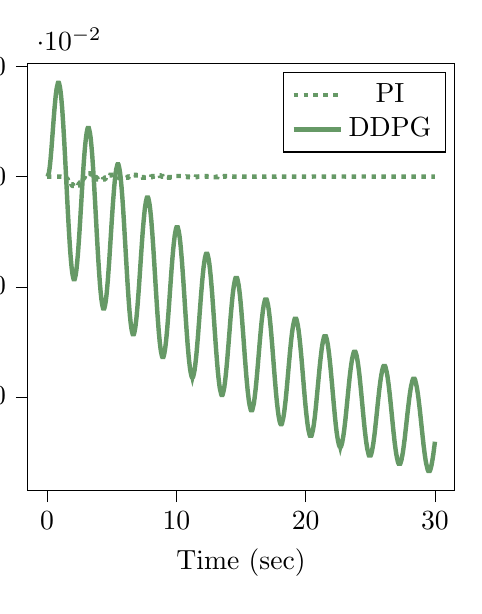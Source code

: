 % This file was created by tikzplotlib v0.9.1.
\begin{tikzpicture}[trim axis right,trim axis left]

\definecolor{color0}{rgb}{0.122,0.467,0.706}
\definecolor{color1}{rgb}{1,0.498,0.055}

\begin{axis}[
compat=newest,
tick align=outside,
tick pos=left,
x grid style={white!69.02!black},
xmin=-1.5, xmax=31.5,
xtick style={color=black},
y grid style={white!69.02!black},
ymin=-0.569, ymax=0.205,
ytick style={color=black},
%yticklabel style={
%        /pgf/number format/.cd,
%        	fixed,
%        	fixed zerofill,
%         	precision=3,
%        /tikz/.cd
%},
scaled y ticks=true,
scaled y ticks=base 10:2,
width=7cm,
height=7cm,
xlabel=Time (sec),
ylabel=Frequency (Hz),
y label style={at={(-0.2,0.5)}}
]
\addplot [ultra thick, green!20!gray, dotted]
table {%
0 0
0.01 0
0.02 0
0.03 0
0.04 0
0.05 0
0.06 0
0.07 0
0.08 0
0.09 0
0.1 0
0.11 0
0.12 0
0.13 0
0.14 0
0.15 0
0.16 0
0.17 0
0.18 0
0.19 0
0.2 0
0.21 0
0.22 0
0.23 0
0.24 0
0.25 0
0.26 0
0.27 0
0.28 0
0.29 0
0.3 0
0.31 0
0.32 0
0.33 0
0.34 0
0.35 0
0.36 0
0.37 0
0.38 0
0.39 0
0.4 0
0.41 0
0.42 0
0.43 0
0.44 0
0.45 0
0.46 0
0.47 0
0.48 0
0.49 0
0.5 0
0.51 0
0.52 0
0.53 0
0.54 0
0.55 0
0.56 0
0.57 0
0.58 0
0.59 0
0.6 0
0.61 0
0.62 0
0.63 0
0.64 0
0.65 0
0.66 0
0.67 0
0.68 0
0.69 0
0.7 0
0.71 0
0.72 0
0.73 0
0.74 0
0.75 0
0.76 0
0.77 0
0.78 0
0.79 0
0.8 0
0.81 0
0.82 0
0.83 0
0.84 0
0.85 0
0.86 0
0.87 0
0.88 0
0.89 0
0.9 0
0.91 0
0.92 0
0.93 0
0.94 0
0.95 0
0.96 0
0.97 0
0.98 0
0.99 0
1 0
1.01 -4.567e-08
1.02 -3.144e-07
1.03 -1.032e-06
1.04 -2.427e-06
1.05 -4.722e-06
1.06 -8.141e-06
1.07 -1.291e-05
1.08 -1.924e-05
1.09 -2.735e-05
1.1 -3.746e-05
1.11 -4.978e-05
1.12 -6.453e-05
1.13 -8.19e-05
1.14 -0.0
1.15 -0.0
1.16 -0.0
1.17 -0.0
1.18 -0.0
1.19 -0.0
1.2 -0.0
1.21 -0.0
1.22 -0.0
1.23 -0.0
1.24 -0.001
1.25 -0.001
1.26 -0.001
1.27 -0.001
1.28 -0.001
1.29 -0.001
1.3 -0.001
1.31 -0.001
1.32 -0.001
1.33 -0.001
1.34 -0.001
1.35 -0.001
1.36 -0.002
1.37 -0.002
1.38 -0.002
1.39 -0.002
1.4 -0.002
1.41 -0.002
1.42 -0.002
1.43 -0.003
1.44 -0.003
1.45 -0.003
1.46 -0.003
1.47 -0.003
1.48 -0.004
1.49 -0.004
1.5 -0.004
1.51 -0.004
1.52 -0.004
1.53 -0.005
1.54 -0.005
1.55 -0.005
1.56 -0.005
1.57 -0.005
1.58 -0.006
1.59 -0.006
1.6 -0.006
1.61 -0.006
1.62 -0.007
1.63 -0.007
1.64 -0.007
1.65 -0.007
1.66 -0.008
1.67 -0.008
1.68 -0.008
1.69 -0.008
1.7 -0.009
1.71 -0.009
1.72 -0.009
1.73 -0.01
1.74 -0.01
1.75 -0.01
1.76 -0.01
1.77 -0.011
1.78 -0.011
1.79 -0.011
1.8 -0.011
1.81 -0.012
1.82 -0.012
1.83 -0.012
1.84 -0.013
1.85 -0.013
1.86 -0.013
1.87 -0.013
1.88 -0.014
1.89 -0.014
1.9 -0.014
1.91 -0.014
1.92 -0.014
1.93 -0.015
1.94 -0.015
1.95 -0.015
1.96 -0.015
1.97 -0.016
1.98 -0.016
1.99 -0.016
2 -0.016
2.01 -0.016
2.02 -0.016
2.03 -0.017
2.04 -0.017
2.05 -0.017
2.06 -0.017
2.07 -0.017
2.08 -0.017
2.09 -0.017
2.1 -0.017
2.11 -0.018
2.12 -0.018
2.13 -0.018
2.14 -0.018
2.15 -0.018
2.16 -0.018
2.17 -0.018
2.18 -0.018
2.19 -0.018
2.2 -0.018
2.21 -0.018
2.22 -0.018
2.23 -0.018
2.24 -0.018
2.25 -0.018
2.26 -0.018
2.27 -0.018
2.28 -0.018
2.29 -0.017
2.3 -0.017
2.31 -0.017
2.32 -0.017
2.33 -0.017
2.34 -0.017
2.35 -0.017
2.36 -0.017
2.37 -0.016
2.38 -0.016
2.39 -0.016
2.4 -0.016
2.41 -0.016
2.42 -0.015
2.43 -0.015
2.44 -0.015
2.45 -0.015
2.46 -0.014
2.47 -0.014
2.48 -0.014
2.49 -0.014
2.5 -0.013
2.51 -0.013
2.52 -0.013
2.53 -0.012
2.54 -0.012
2.55 -0.012
2.56 -0.012
2.57 -0.011
2.58 -0.011
2.59 -0.011
2.6 -0.01
2.61 -0.01
2.62 -0.01
2.63 -0.009
2.64 -0.009
2.65 -0.009
2.66 -0.008
2.67 -0.008
2.68 -0.007
2.69 -0.007
2.7 -0.007
2.71 -0.006
2.72 -0.006
2.73 -0.006
2.74 -0.005
2.75 -0.005
2.76 -0.005
2.77 -0.004
2.78 -0.004
2.79 -0.004
2.8 -0.003
2.81 -0.003
2.82 -0.003
2.83 -0.002
2.84 -0.002
2.85 -0.002
2.86 -0.001
2.87 -0.001
2.88 -0.001
2.89 -0.0
2.9 5.706e-05
2.91 0.0
2.92 0.001
2.93 0.001
2.94 0.001
2.95 0.002
2.96 0.002
2.97 0.002
2.98 0.002
2.99 0.003
3.0 0.003
3.01 0.003
3.02 0.003
3.03 0.003
3.04 0.004
3.05 0.004
3.06 0.004
3.07 0.004
3.08 0.004
3.09 0.005
3.1 0.005
3.11 0.005
3.12 0.005
3.13 0.005
3.14 0.005
3.15 0.005
3.16 0.005
3.17 0.006
3.18 0.006
3.19 0.006
3.2 0.006
3.21 0.006
3.22 0.006
3.23 0.006
3.24 0.006
3.25 0.006
3.26 0.006
3.27 0.006
3.28 0.006
3.29 0.006
3.3 0.006
3.31 0.006
3.32 0.006
3.33 0.006
3.34 0.006
3.35 0.006
3.36 0.006
3.37 0.005
3.38 0.005
3.39 0.005
3.4 0.005
3.41 0.005
3.42 0.005
3.43 0.005
3.44 0.005
3.45 0.004
3.46 0.004
3.47 0.004
3.48 0.004
3.49 0.004
3.5 0.004
3.51 0.003
3.52 0.003
3.53 0.003
3.54 0.003
3.55 0.003
3.56 0.002
3.57 0.002
3.58 0.002
3.59 0.002
3.6 0.002
3.61 0.001
3.62 0.001
3.63 0.001
3.64 0.001
3.65 0.001
3.66 0.0
3.67 0.0
3.68 -7.152e-05
3.69 -0.0
3.7 -0.001
3.71 -0.001
3.72 -0.001
3.73 -0.001
3.74 -0.001
3.75 -0.002
3.76 -0.002
3.77 -0.002
3.78 -0.002
3.79 -0.002
3.8 -0.003
3.81 -0.003
3.82 -0.003
3.83 -0.003
3.84 -0.003
3.85 -0.004
3.86 -0.004
3.87 -0.004
3.88 -0.004
3.89 -0.004
3.9 -0.004
3.91 -0.005
3.92 -0.005
3.93 -0.005
3.94 -0.005
3.95 -0.005
3.96 -0.005
3.97 -0.005
3.98 -0.006
3.99 -0.006
4.0 -0.006
4.01 -0.006
4.02 -0.006
4.03 -0.006
4.04 -0.006
4.05 -0.006
4.06 -0.006
4.07 -0.006
4.08 -0.006
4.09 -0.006
4.1 -0.006
4.11 -0.006
4.12 -0.006
4.13 -0.006
4.14 -0.006
4.15 -0.006
4.16 -0.006
4.17 -0.006
4.18 -0.006
4.19 -0.006
4.2 -0.006
4.21 -0.006
4.22 -0.006
4.23 -0.006
4.24 -0.006
4.25 -0.006
4.26 -0.006
4.27 -0.006
4.28 -0.006
4.29 -0.006
4.3 -0.006
4.31 -0.006
4.32 -0.006
4.33 -0.005
4.34 -0.005
4.35 -0.005
4.36 -0.005
4.37 -0.005
4.38 -0.005
4.39 -0.005
4.4 -0.005
4.41 -0.004
4.42 -0.004
4.43 -0.004
4.44 -0.004
4.45 -0.004
4.46 -0.004
4.47 -0.004
4.48 -0.003
4.49 -0.003
4.5 -0.003
4.51 -0.003
4.52 -0.003
4.53 -0.003
4.54 -0.002
4.55 -0.002
4.56 -0.002
4.57 -0.002
4.58 -0.002
4.59 -0.002
4.6 -0.001
4.61 -0.001
4.62 -0.001
4.63 -0.001
4.64 -0.001
4.65 -0.001
4.66 -0.0
4.67 -0.0
4.68 -9.864e-05
4.69 5.554e-05
4.7 0.0
4.71 0.0
4.72 0.001
4.73 0.001
4.74 0.001
4.75 0.001
4.76 0.001
4.77 0.001
4.78 0.001
4.79 0.001
4.8 0.002
4.81 0.002
4.82 0.002
4.83 0.002
4.84 0.002
4.85 0.002
4.86 0.002
4.87 0.002
4.88 0.002
4.89 0.002
4.9 0.003
4.91 0.003
4.92 0.003
4.93 0.003
4.94 0.003
4.95 0.003
4.96 0.003
4.97 0.003
4.98 0.003
4.99 0.003
5.0 0.003
5.01 0.003
5.02 0.003
5.03 0.003
5.04 0.003
5.05 0.003
5.06 0.003
5.07 0.003
5.08 0.003
5.09 0.003
5.1 0.003
5.11 0.003
5.12 0.003
5.13 0.003
5.14 0.003
5.15 0.003
5.16 0.003
5.17 0.003
5.18 0.003
5.19 0.003
5.2 0.002
5.21 0.002
5.22 0.002
5.23 0.002
5.24 0.002
5.25 0.002
5.26 0.002
5.27 0.002
5.28 0.002
5.29 0.002
5.3 0.002
5.31 0.001
5.32 0.001
5.33 0.001
5.34 0.001
5.35 0.001
5.36 0.001
5.37 0.001
5.38 0.001
5.39 0.001
5.4 0.0
5.41 0.0
5.42 0.0
5.43 0.0
5.44 8.984e-06
5.45 -0.0
5.46 -0.0
5.47 -0.0
5.48 -0.0
5.49 -0.001
5.5 -0.001
5.51 -0.001
5.52 -0.001
5.53 -0.001
5.54 -0.001
5.55 -0.001
5.56 -0.001
5.57 -0.001
5.58 -0.002
5.59 -0.002
5.6 -0.002
5.61 -0.002
5.62 -0.002
5.63 -0.002
5.64 -0.002
5.65 -0.002
5.66 -0.002
5.67 -0.002
5.68 -0.003
5.69 -0.003
5.7 -0.003
5.71 -0.003
5.72 -0.003
5.73 -0.003
5.74 -0.003
5.75 -0.003
5.76 -0.003
5.77 -0.003
5.78 -0.003
5.79 -0.003
5.8 -0.003
5.81 -0.003
5.82 -0.003
5.83 -0.003
5.84 -0.003
5.85 -0.003
5.86 -0.003
5.87 -0.003
5.88 -0.003
5.89 -0.003
5.9 -0.003
5.91 -0.003
5.92 -0.003
5.93 -0.003
5.94 -0.003
5.95 -0.003
5.96 -0.003
5.97 -0.003
5.98 -0.003
5.99 -0.003
6.0 -0.003
6.01 -0.003
6.02 -0.003
6.03 -0.003
6.04 -0.003
6.05 -0.003
6.06 -0.003
6.07 -0.003
6.08 -0.003
6.09 -0.003
6.1 -0.002
6.11 -0.002
6.12 -0.002
6.13 -0.002
6.14 -0.002
6.15 -0.002
6.16 -0.002
6.17 -0.002
6.18 -0.002
6.19 -0.002
6.2 -0.002
6.21 -0.002
6.22 -0.001
6.23 -0.001
6.24 -0.001
6.25 -0.001
6.26 -0.001
6.27 -0.001
6.28 -0.001
6.29 -0.001
6.3 -0.001
6.31 -0.0
6.32 -0.0
6.33 -0.0
6.34 -0.0
6.35 -5.385e-05
6.36 5.084e-05
6.37 0.0
6.38 0.0
6.39 0.0
6.4 0.0
6.41 0.001
6.42 0.001
6.43 0.001
6.44 0.001
6.45 0.001
6.46 0.001
6.47 0.001
6.48 0.001
6.49 0.001
6.5 0.001
6.51 0.001
6.52 0.002
6.53 0.002
6.54 0.002
6.55 0.002
6.56 0.002
6.57 0.002
6.58 0.002
6.59 0.002
6.6 0.002
6.61 0.002
6.62 0.002
6.63 0.002
6.64 0.002
6.65 0.002
6.66 0.002
6.67 0.002
6.68 0.002
6.69 0.002
6.7 0.003
6.71 0.003
6.72 0.003
6.73 0.003
6.74 0.003
6.75 0.003
6.76 0.003
6.77 0.003
6.78 0.003
6.79 0.003
6.8 0.003
6.81 0.003
6.82 0.003
6.83 0.003
6.84 0.003
6.85 0.003
6.86 0.002
6.87 0.002
6.88 0.002
6.89 0.002
6.9 0.002
6.91 0.002
6.92 0.002
6.93 0.002
6.94 0.002
6.95 0.002
6.96 0.002
6.97 0.002
6.98 0.002
6.99 0.002
7.0 0.002
7.01 0.002
7.02 0.002
7.03 0.002
7.04 0.002
7.05 0.001
7.06 0.001
7.07 0.001
7.08 0.001
7.09 0.001
7.1 0.001
7.11 0.001
7.12 0.001
7.13 0.001
7.14 0.001
7.15 0.001
7.16 0.001
7.17 0.0
7.18 0.0
7.19 0.0
7.2 0.0
7.21 9.467e-05
7.22 6.829e-06
7.23 -8.077e-05
7.24 -0.0
7.25 -0.0
7.26 -0.0
7.27 -0.0
7.28 -0.001
7.29 -0.001
7.3 -0.001
7.31 -0.001
7.32 -0.001
7.33 -0.001
7.34 -0.001
7.35 -0.001
7.36 -0.001
7.37 -0.001
7.38 -0.001
7.39 -0.001
7.4 -0.001
7.41 -0.001
7.42 -0.002
7.43 -0.002
7.44 -0.002
7.45 -0.002
7.46 -0.002
7.47 -0.002
7.48 -0.002
7.49 -0.002
7.5 -0.002
7.51 -0.002
7.52 -0.002
7.53 -0.002
7.54 -0.002
7.55 -0.002
7.56 -0.002
7.57 -0.002
7.58 -0.002
7.59 -0.002
7.6 -0.002
7.61 -0.002
7.62 -0.002
7.63 -0.002
7.64 -0.002
7.65 -0.002
7.66 -0.002
7.67 -0.002
7.68 -0.002
7.69 -0.002
7.7 -0.002
7.71 -0.002
7.72 -0.002
7.73 -0.002
7.74 -0.002
7.75 -0.002
7.76 -0.002
7.77 -0.002
7.78 -0.002
7.79 -0.002
7.8 -0.002
7.81 -0.002
7.82 -0.002
7.83 -0.002
7.84 -0.002
7.85 -0.002
7.86 -0.002
7.87 -0.002
7.88 -0.002
7.89 -0.002
7.9 -0.002
7.91 -0.002
7.92 -0.001
7.93 -0.001
7.94 -0.001
7.95 -0.001
7.96 -0.001
7.97 -0.001
7.98 -0.001
7.99 -0.001
8.0 -0.001
8.01 -0.001
8.02 -0.001
8.03 -0.001
8.04 -0.001
8.05 -0.001
8.06 -0.0
8.07 -0.0
8.08 -0.0
8.09 -0.0
8.1 -0.0
8.11 -0.0
8.12 -5.066e-05
8.13 2.213e-05
8.14 9.452e-05
8.15 0.0
8.16 0.0
8.17 0.0
8.18 0.0
8.19 0.0
8.2 0.001
8.21 0.001
8.22 0.001
8.23 0.001
8.24 0.001
8.25 0.001
8.26 0.001
8.27 0.001
8.28 0.001
8.29 0.001
8.3 0.001
8.31 0.001
8.32 0.001
8.33 0.001
8.34 0.001
8.35 0.001
8.36 0.001
8.37 0.001
8.38 0.002
8.39 0.002
8.4 0.002
8.41 0.002
8.42 0.002
8.43 0.002
8.44 0.002
8.45 0.002
8.46 0.002
8.47 0.002
8.48 0.002
8.49 0.002
8.5 0.002
8.51 0.002
8.52 0.002
8.53 0.002
8.54 0.002
8.55 0.002
8.56 0.002
8.57 0.002
8.58 0.002
8.59 0.002
8.6 0.002
8.61 0.002
8.62 0.002
8.63 0.002
8.64 0.002
8.65 0.002
8.66 0.002
8.67 0.002
8.68 0.002
8.69 0.002
8.7 0.002
8.71 0.002
8.72 0.002
8.73 0.001
8.74 0.001
8.75 0.001
8.76 0.001
8.77 0.001
8.78 0.001
8.79 0.001
8.8 0.001
8.81 0.001
8.82 0.001
8.83 0.001
8.84 0.001
8.85 0.001
8.86 0.001
8.87 0.001
8.88 0.001
8.89 0.001
8.9 0.001
8.91 0.001
8.92 0.001
8.93 0.0
8.94 0.0
8.95 0.0
8.96 0.0
8.97 0.0
8.98 0.0
8.99 0.0
9.0 4.595e-05
9.01 -1.291e-05
9.02 -7.149e-05
9.03 -0.0
9.04 -0.0
9.05 -0.0
9.06 -0.0
9.07 -0.0
9.08 -0.0
9.09 -0.0
9.1 -0.001
9.11 -0.001
9.12 -0.001
9.13 -0.001
9.14 -0.001
9.15 -0.001
9.16 -0.001
9.17 -0.001
9.18 -0.001
9.19 -0.001
9.2 -0.001
9.21 -0.001
9.22 -0.001
9.23 -0.001
9.24 -0.001
9.25 -0.001
9.26 -0.001
9.27 -0.001
9.28 -0.001
9.29 -0.001
9.3 -0.001
9.31 -0.001
9.32 -0.001
9.33 -0.001
9.34 -0.001
9.35 -0.001
9.36 -0.001
9.37 -0.001
9.38 -0.001
9.39 -0.001
9.4 -0.001
9.41 -0.001
9.42 -0.002
9.43 -0.002
9.44 -0.002
9.45 -0.001
9.46 -0.001
9.47 -0.001
9.48 -0.001
9.49 -0.001
9.5 -0.001
9.51 -0.001
9.52 -0.001
9.53 -0.001
9.54 -0.001
9.55 -0.001
9.56 -0.001
9.57 -0.001
9.58 -0.001
9.59 -0.001
9.6 -0.001
9.61 -0.001
9.62 -0.001
9.63 -0.001
9.64 -0.001
9.65 -0.001
9.66 -0.001
9.67 -0.001
9.68 -0.001
9.69 -0.001
9.7 -0.001
9.71 -0.001
9.72 -0.001
9.73 -0.001
9.74 -0.001
9.75 -0.001
9.76 -0.001
9.77 -0.001
9.78 -0.001
9.79 -0.001
9.8 -0.0
9.81 -0.0
9.82 -0.0
9.83 -0.0
9.84 -0.0
9.85 -0.0
9.86 -0.0
9.87 -0.0
9.88 -6.893e-05
9.89 -2.09e-05
9.9 2.693e-05
9.91 7.45e-05
9.92 0.0
9.93 0.0
9.94 0.0
9.95 0.0
9.96 0.0
9.97 0.0
9.98 0.0
9.99 0.0
10.0 0.0
10.01 0.001
10.02 0.001
10.03 0.001
10.04 0.001
10.05 0.001
10.06 0.001
10.07 0.001
10.08 0.001
10.09 0.001
10.1 0.001
10.11 0.001
10.12 0.001
10.13 0.001
10.14 0.001
10.15 0.001
10.16 0.001
10.17 0.001
10.18 0.001
10.19 0.001
10.2 0.001
10.21 0.001
10.22 0.001
10.23 0.001
10.24 0.001
10.25 0.001
10.26 0.001
10.27 0.001
10.28 0.001
10.29 0.001
10.3 0.001
10.31 0.001
10.32 0.001
10.33 0.001
10.34 0.001
10.35 0.001
10.36 0.001
10.37 0.001
10.38 0.001
10.39 0.001
10.4 0.001
10.41 0.001
10.42 0.001
10.43 0.001
10.44 0.001
10.45 0.001
10.46 0.001
10.47 0.001
10.48 0.001
10.49 0.001
10.5 0.001
10.51 0.001
10.52 0.001
10.53 0.001
10.54 0.001
10.55 0.001
10.56 0.001
10.57 0.001
10.58 0.001
10.59 0.001
10.6 0.001
10.61 0.001
10.62 0.001
10.63 0.001
10.64 0.001
10.65 0.0
10.66 0.0
10.67 0.0
10.68 0.0
10.69 0.0
10.7 0.0
10.71 0.0
10.72 0.0
10.73 0.0
10.74 0.0
10.75 9.95e-05
10.76 6.019e-05
10.77 2.096e-05
10.78 -1.811e-05
10.79 -5.699e-05
10.8 -9.562e-05
10.81 -0.0
10.82 -0.0
10.83 -0.0
10.84 -0.0
10.85 -0.0
10.86 -0.0
10.87 -0.0
10.88 -0.0
10.89 -0.0
10.9 -0.0
10.91 -0.0
10.92 -0.001
10.93 -0.001
10.94 -0.001
10.95 -0.001
10.96 -0.001
10.97 -0.001
10.98 -0.001
10.99 -0.001
11.0 -0.001
11.01 -0.001
11.02 -0.001
11.03 -0.001
11.04 -0.001
11.05 -0.001
11.06 -0.001
11.07 -0.001
11.08 -0.001
11.09 -0.001
11.1 -0.001
11.11 -0.001
11.12 -0.001
11.13 -0.001
11.14 -0.001
11.15 -0.001
11.16 -0.001
11.17 -0.001
11.18 -0.001
11.19 -0.001
11.2 -0.001
11.21 -0.001
11.22 -0.001
11.23 -0.001
11.24 -0.001
11.25 -0.001
11.26 -0.001
11.27 -0.001
11.28 -0.001
11.29 -0.001
11.3 -0.001
11.31 -0.001
11.32 -0.001
11.33 -0.001
11.34 -0.001
11.35 -0.001
11.36 -0.001
11.37 -0.001
11.38 -0.001
11.39 -0.001
11.4 -0.001
11.41 -0.001
11.42 -0.001
11.43 -0.001
11.44 -0.001
11.45 -0.001
11.46 -0.001
11.47 -0.001
11.48 -0.001
11.49 -0.001
11.5 -0.001
11.51 -0.0
11.52 -0.0
11.53 -0.0
11.54 -0.0
11.55 -0.0
11.56 -0.0
11.57 -0.0
11.58 -0.0
11.59 -0.0
11.6 -0.0
11.61 -0.0
11.62 -0.0
11.63 -9.793e-05
11.64 -6.568e-05
11.65 -3.349e-05
11.66 -1.401e-06
11.67 3.054e-05
11.68 6.23e-05
11.69 9.384e-05
11.7 0.0
11.71 0.0
11.72 0.0
11.73 0.0
11.74 0.0
11.75 0.0
11.76 0.0
11.77 0.0
11.78 0.0
11.79 0.0
11.8 0.0
11.81 0.0
11.82 0.0
11.83 0.0
11.84 0.001
11.85 0.001
11.86 0.001
11.87 0.001
11.88 0.001
11.89 0.001
11.9 0.001
11.91 0.001
11.92 0.001
11.93 0.001
11.94 0.001
11.95 0.001
11.96 0.001
11.97 0.001
11.98 0.001
11.99 0.001
12.0 0.001
12.01 0.001
12.02 0.001
12.03 0.001
12.04 0.001
12.05 0.001
12.06 0.001
12.07 0.001
12.08 0.001
12.09 0.001
12.1 0.001
12.11 0.001
12.12 0.001
12.13 0.001
12.14 0.001
12.15 0.001
12.16 0.001
12.17 0.001
12.18 0.001
12.19 0.001
12.2 0.001
12.21 0.001
12.22 0.001
12.23 0.001
12.24 0.001
12.25 0.001
12.26 0.001
12.27 0.001
12.28 0.001
12.29 0.001
12.3 0.001
12.31 0.001
12.32 0.001
12.33 0.001
12.34 0.001
12.35 0.0
12.36 0.0
12.37 0.0
12.38 0.0
12.39 0.0
12.4 0.0
12.41 0.0
12.42 0.0
12.43 0.0
12.44 0.0
12.45 0.0
12.46 0.0
12.47 0.0
12.48 0.0
12.49 0.0
12.5 0.0
12.51 9.176e-05
12.52 6.536e-05
12.53 3.9e-05
12.54 1.271e-05
12.55 -1.347e-05
12.56 -3.952e-05
12.57 -6.541e-05
12.58 -9.109e-05
12.59 -0.0
12.6 -0.0
12.61 -0.0
12.62 -0.0
12.63 -0.0
12.64 -0.0
12.65 -0.0
12.66 -0.0
12.67 -0.0
12.68 -0.0
12.69 -0.0
12.7 -0.0
12.71 -0.0
12.72 -0.0
12.73 -0.0
12.74 -0.0
12.75 -0.0
12.76 -0.0
12.77 -0.001
12.78 -0.001
12.79 -0.001
12.8 -0.001
12.81 -0.001
12.82 -0.001
12.83 -0.001
12.84 -0.001
12.85 -0.001
12.86 -0.001
12.87 -0.001
12.88 -0.001
12.89 -0.001
12.9 -0.001
12.91 -0.001
12.92 -0.001
12.93 -0.001
12.94 -0.001
12.95 -0.001
12.96 -0.001
12.97 -0.001
12.98 -0.001
12.99 -0.001
13.0 -0.001
13.01 -0.001
13.02 -0.001
13.03 -0.001
13.04 -0.001
13.05 -0.001
13.06 -0.001
13.07 -0.001
13.08 -0.001
13.09 -0.001
13.1 -0.001
13.11 -0.001
13.12 -0.001
13.13 -0.001
13.14 -0.001
13.15 -0.001
13.16 -0.001
13.17 -0.001
13.18 -0.0
13.19 -0.0
13.2 -0.0
13.21 -0.0
13.22 -0.0
13.23 -0.0
13.24 -0.0
13.25 -0.0
13.26 -0.0
13.27 -0.0
13.28 -0.0
13.29 -0.0
13.3 -0.0
13.31 -0.0
13.32 -0.0
13.33 -0.0
13.34 -0.0
13.35 -0.0
13.36 -0.0
13.37 -0.0
13.38 -0.0
13.39 -8.623e-05
13.4 -6.465e-05
13.41 -4.309e-05
13.42 -2.157e-05
13.43 -1.239e-07
13.44 2.122e-05
13.45 4.245e-05
13.46 6.352e-05
13.47 8.441e-05
13.48 0.0
13.49 0.0
13.5 0.0
13.51 0.0
13.52 0.0
13.53 0.0
13.54 0.0
13.55 0.0
13.56 0.0
13.57 0.0
13.58 0.0
13.59 0.0
13.6 0.0
13.61 0.0
13.62 0.0
13.63 0.0
13.64 0.0
13.65 0.0
13.66 0.0
13.67 0.0
13.68 0.0
13.69 0.0
13.7 0.0
13.71 0.0
13.72 0.0
13.73 0.0
13.74 0.001
13.75 0.001
13.76 0.001
13.77 0.001
13.78 0.001
13.79 0.001
13.8 0.001
13.81 0.001
13.82 0.001
13.83 0.001
13.84 0.001
13.85 0.001
13.86 0.001
13.87 0.001
13.88 0.001
13.89 0.001
13.9 0.001
13.91 0.001
13.92 0.001
13.93 0.001
13.94 0.001
13.95 0.001
13.96 0.001
13.97 0.001
13.98 0.0
13.99 0.0
14.0 0.0
14.01 0.0
14.02 0.0
14.03 0.0
14.04 0.0
14.05 0.0
14.06 0.0
14.07 0.0
14.08 0.0
14.09 0.0
14.1 0.0
14.11 0.0
14.12 0.0
14.13 0.0
14.14 0.0
14.15 0.0
14.16 0.0
14.17 0.0
14.18 0.0
14.19 0.0
14.2 0.0
14.21 0.0
14.22 0.0
14.23 0.0
14.24 0.0
14.25 0.0
14.26 9.596e-05
14.27 7.837e-05
14.28 6.075e-05
14.29 4.314e-05
14.3 2.556e-05
14.31 8.021e-06
14.32 -9.446e-06
14.33 -2.682e-05
14.34 -4.408e-05
14.35 -6.121e-05
14.36 -7.818e-05
14.37 -9.498e-05
14.38 -0.0
14.39 -0.0
14.4 -0.0
14.41 -0.0
14.42 -0.0
14.43 -0.0
14.44 -0.0
14.45 -0.0
14.46 -0.0
14.47 -0.0
14.48 -0.0
14.49 -0.0
14.5 -0.0
14.51 -0.0
14.52 -0.0
14.53 -0.0
14.54 -0.0
14.55 -0.0
14.56 -0.0
14.57 -0.0
14.58 -0.0
14.59 -0.0
14.6 -0.0
14.61 -0.0
14.62 -0.0
14.63 -0.0
14.64 -0.0
14.65 -0.0
14.66 -0.0
14.67 -0.0
14.68 -0.0
14.69 -0.0
14.7 -0.0
14.71 -0.0
14.72 -0.0
14.73 -0.0
14.74 -0.0
14.75 -0.0
14.76 -0.0
14.77 -0.0
14.78 -0.0
14.79 -0.0
14.8 -0.0
14.81 -0.0
14.82 -0.0
14.83 -0.0
14.84 -0.0
14.85 -0.0
14.86 -0.0
14.87 -0.0
14.88 -0.0
14.89 -0.0
14.9 -0.0
14.91 -0.0
14.92 -0.0
14.93 -0.0
14.94 -0.0
14.95 -0.0
14.96 -0.0
14.97 -0.0
14.98 -0.0
14.99 -0.0
15.0 -0.0
15.01 -0.0
15.02 -0.0
15.03 -0.0
15.04 -0.0
15.05 -0.0
15.06 -0.0
15.07 -0.0
15.08 -0.0
15.09 -0.0
15.1 -0.0
15.11 -0.0
15.12 -0.0
15.13 -9.932e-05
15.14 -8.501e-05
15.15 -7.066e-05
15.16 -5.629e-05
15.17 -4.191e-05
15.18 -2.754e-05
15.19 -1.32e-05
15.2 1.086e-06
15.21 1.531e-05
15.22 2.944e-05
15.23 4.348e-05
15.24 5.739e-05
15.25 7.117e-05
15.26 8.48e-05
15.27 9.825e-05
15.28 0.0
15.29 0.0
15.3 0.0
15.31 0.0
15.32 0.0
15.33 0.0
15.34 0.0
15.35 0.0
15.36 0.0
15.37 0.0
15.38 0.0
15.39 0.0
15.4 0.0
15.41 0.0
15.42 0.0
15.43 0.0
15.44 0.0
15.45 0.0
15.46 0.0
15.47 0.0
15.48 0.0
15.49 0.0
15.5 0.0
15.51 0.0
15.52 0.0
15.53 0.0
15.54 0.0
15.55 0.0
15.56 0.0
15.57 0.0
15.58 0.0
15.59 0.0
15.6 0.0
15.61 0.0
15.62 0.0
15.63 0.0
15.64 0.0
15.65 0.0
15.66 0.0
15.67 0.0
15.68 0.0
15.69 0.0
15.7 0.0
15.71 0.0
15.72 0.0
15.73 0.0
15.74 0.0
15.75 0.0
15.76 0.0
15.77 0.0
15.78 0.0
15.79 0.0
15.8 0.0
15.81 0.0
15.82 0.0
15.83 0.0
15.84 0.0
15.85 0.0
15.86 0.0
15.87 0.0
15.88 0.0
15.89 0.0
15.9 0.0
15.91 0.0
15.92 0.0
15.93 0.0
15.94 0.0
15.95 0.0
15.96 0.0
15.97 0.0
15.98 0.0
15.99 0.0
16.0 9.798e-05
16.01 8.637e-05
16.02 7.471e-05
16.03 6.301e-05
16.04 5.129e-05
16.05 3.955e-05
16.06 2.782e-05
16.07 1.61e-05
16.08 4.42e-06
16.09 -7.214e-06
16.1 -1.879e-05
16.11 -3.028e-05
16.12 -4.168e-05
16.13 -5.298e-05
16.14 -6.416e-05
16.15 -7.521e-05
16.16 -8.611e-05
16.17 -9.686e-05
16.18 -0.0
16.19 -0.0
16.2 -0.0
16.21 -0.0
16.22 -0.0
16.23 -0.0
16.24 -0.0
16.25 -0.0
16.26 -0.0
16.27 -0.0
16.28 -0.0
16.29 -0.0
16.3 -0.0
16.31 -0.0
16.32 -0.0
16.33 -0.0
16.34 -0.0
16.35 -0.0
16.36 -0.0
16.37 -0.0
16.38 -0.0
16.39 -0.0
16.4 -0.0
16.41 -0.0
16.42 -0.0
16.43 -0.0
16.44 -0.0
16.45 -0.0
16.46 -0.0
16.47 -0.0
16.48 -0.0
16.49 -0.0
16.5 -0.0
16.51 -0.0
16.52 -0.0
16.53 -0.0
16.54 -0.0
16.55 -0.0
16.56 -0.0
16.57 -0.0
16.58 -0.0
16.59 -0.0
16.6 -0.0
16.61 -0.0
16.62 -0.0
16.63 -0.0
16.64 -0.0
16.65 -0.0
16.66 -0.0
16.67 -0.0
16.68 -0.0
16.69 -0.0
16.7 -0.0
16.71 -0.0
16.72 -0.0
16.73 -0.0
16.74 -0.0
16.75 -0.0
16.76 -0.0
16.77 -0.0
16.78 -0.0
16.79 -0.0
16.8 -0.0
16.81 -0.0
16.82 -0.0
16.83 -0.0
16.84 -0.0
16.85 -0.0
16.86 -0.0
16.87 -9.377e-05
16.88 -8.439e-05
16.89 -7.494e-05
16.9 -6.545e-05
16.91 -5.592e-05
16.92 -4.636e-05
16.93 -3.678e-05
16.94 -2.72e-05
16.95 -1.764e-05
16.96 -8.089e-06
16.97 1.424e-06
16.98 1.089e-05
16.99 2.03e-05
17.0 2.964e-05
17.01 3.89e-05
17.02 4.807e-05
17.03 5.714e-05
17.04 6.609e-05
17.05 7.492e-05
17.06 8.361e-05
17.07 9.216e-05
17.08 0.0
17.09 0.0
17.1 0.0
17.11 0.0
17.12 0.0
17.13 0.0
17.14 0.0
17.15 0.0
17.16 0.0
17.17 0.0
17.18 0.0
17.19 0.0
17.2 0.0
17.21 0.0
17.22 0.0
17.23 0.0
17.24 0.0
17.25 0.0
17.26 0.0
17.27 0.0
17.28 0.0
17.29 0.0
17.3 0.0
17.31 0.0
17.32 0.0
17.33 0.0
17.34 0.0
17.35 0.0
17.36 0.0
17.37 0.0
17.38 0.0
17.39 0.0
17.4 0.0
17.41 0.0
17.42 0.0
17.43 0.0
17.44 0.0
17.45 0.0
17.46 0.0
17.47 0.0
17.48 0.0
17.49 0.0
17.5 0.0
17.51 0.0
17.52 0.0
17.53 0.0
17.54 0.0
17.55 0.0
17.56 0.0
17.57 0.0
17.58 0.0
17.59 0.0
17.6 0.0
17.61 0.0
17.62 0.0
17.63 0.0
17.64 0.0
17.65 0.0
17.66 0.0
17.67 0.0
17.68 0.0
17.69 0.0
17.7 0.0
17.71 0.0
17.72 0.0
17.73 9.51e-05
17.74 8.762e-05
17.75 8.006e-05
17.76 7.244e-05
17.77 6.476e-05
17.78 5.703e-05
17.79 4.927e-05
17.8 4.148e-05
17.81 3.368e-05
17.82 2.587e-05
17.83 1.806e-05
17.84 1.026e-05
17.85 2.489e-06
17.86 -5.251e-06
17.87 -1.295e-05
17.88 -2.06e-05
17.89 -2.818e-05
17.9 -3.569e-05
17.91 -4.313e-05
17.92 -5.048e-05
17.93 -5.772e-05
17.94 -6.487e-05
17.95 -7.189e-05
17.96 -7.88e-05
17.97 -8.557e-05
17.98 -9.22e-05
17.99 -9.869e-05
18 -0.0
18.01 -0.0
18.02 -0.0
18.03 -0.0
18.04 -0.0
18.05 -0.0
18.06 -0.0
18.07 -0.0
18.08 -0.0
18.09 -0.0
18.1 -0.0
18.11 -0.0
18.12 -0.0
18.13 -0.0
18.14 -0.0
18.15 -0.0
18.16 -0.0
18.17 -0.0
18.18 -0.0
18.19 -0.0
18.2 -0.0
18.21 -0.0
18.22 -0.0
18.23 -0.0
18.24 -0.0
18.25 -0.0
18.26 -0.0
18.27 -0.0
18.28 -0.0
18.29 -0.0
18.3 -0.0
18.31 -0.0
18.32 -0.0
18.33 -0.0
18.34 -0.0
18.35 -0.0
18.36 -0.0
18.37 -0.0
18.38 -0.0
18.39 -0.0
18.4 -0.0
18.41 -0.0
18.42 -0.0
18.43 -0.0
18.44 -0.0
18.45 -0.0
18.46 -0.0
18.47 -0.0
18.48 -0.0
18.49 -0.0
18.5 -0.0
18.51 -0.0
18.52 -0.0
18.53 -0.0
18.54 -0.0
18.55 -0.0
18.56 -0.0
18.57 -0.0
18.58 -9.813e-05
18.59 -9.231e-05
18.6 -8.64e-05
18.61 -8.041e-05
18.62 -7.434e-05
18.63 -6.821e-05
18.64 -6.202e-05
18.65 -5.578e-05
18.66 -4.95e-05
18.67 -4.318e-05
18.68 -3.684e-05
18.69 -3.048e-05
18.7 -2.411e-05
18.71 -1.774e-05
18.72 -1.138e-05
18.73 -5.037e-06
18.74 1.287e-06
18.75 7.58e-06
18.76 1.383e-05
18.77 2.004e-05
18.78 2.62e-05
18.79 3.229e-05
18.8 3.831e-05
18.81 4.426e-05
18.82 5.012e-05
18.83 5.59e-05
18.84 6.157e-05
18.85 6.715e-05
18.86 7.261e-05
18.87 7.795e-05
18.88 8.317e-05
18.89 8.827e-05
18.9 9.322e-05
18.91 9.804e-05
18.92 0.0
18.93 0.0
18.94 0.0
18.95 0.0
18.96 0.0
18.97 0.0
18.98 0.0
18.99 0.0
19.0 0.0
19.01 0.0
19.02 0.0
19.03 0.0
19.04 0.0
19.05 0.0
19.06 0.0
19.07 0.0
19.08 0.0
19.09 0.0
19.1 0.0
19.11 0.0
19.12 0.0
19.13 0.0
19.14 0.0
19.15 0.0
19.16 0.0
19.17 0.0
19.18 0.0
19.19 0.0
19.2 0.0
19.21 0.0
19.22 0.0
19.23 0.0
19.24 0.0
19.25 0.0
19.26 0.0
19.27 0.0
19.28 0.0
19.29 0.0
19.3 0.0
19.31 0.0
19.32 0.0
19.33 0.0
19.34 0.0
19.35 0.0
19.36 0.0
19.37 0.0
19.38 0.0
19.39 0.0
19.4 0.0
19.41 0.0
19.42 0.0
19.43 9.58e-05
19.44 9.136e-05
19.45 8.682e-05
19.46 8.22e-05
19.47 7.749e-05
19.48 7.271e-05
19.49 6.785e-05
19.5 6.294e-05
19.51 5.796e-05
19.52 5.294e-05
19.53 4.787e-05
19.54 4.277e-05
19.55 3.764e-05
19.56 3.248e-05
19.57 2.73e-05
19.58 2.212e-05
19.59 1.693e-05
19.6 1.174e-05
19.61 6.56e-06
19.62 1.397e-06
19.63 -3.744e-06
19.64 -8.856e-06
19.65 -1.393e-05
19.66 -1.897e-05
19.67 -2.396e-05
19.68 -2.889e-05
19.69 -3.377e-05
19.7 -3.858e-05
19.71 -4.332e-05
19.72 -4.798e-05
19.73 -5.257e-05
19.74 -5.706e-05
19.75 -6.146e-05
19.76 -6.576e-05
19.77 -6.996e-05
19.78 -7.405e-05
19.79 -7.803e-05
19.8 -8.19e-05
19.81 -8.564e-05
19.82 -8.925e-05
19.83 -9.274e-05
19.84 -9.609e-05
19.85 -9.931e-05
19.86 -0.0
19.87 -0.0
19.88 -0.0
19.89 -0.0
19.9 -0.0
19.91 -0.0
19.92 -0.0
19.93 -0.0
19.94 -0.0
19.95 -0.0
19.96 -0.0
19.97 -0.0
19.98 -0.0
19.99 -0.0
20.0 -0.0
20.01 -0.0
20.02 -0.0
20.03 -0.0
20.04 -0.0
20.05 -0.0
20.06 -0.0
20.07 -0.0
20.08 -0.0
20.09 -0.0
20.1 -0.0
20.11 -0.0
20.12 -0.0
20.13 -0.0
20.14 -0.0
20.15 -0.0
20.16 -0.0
20.17 -0.0
20.18 -0.0
20.19 -0.0
20.2 -0.0
20.21 -0.0
20.22 -0.0
20.23 -0.0
20.24 -0.0
20.25 -9.927e-05
20.26 -9.627e-05
20.27 -9.316e-05
20.28 -8.995e-05
20.29 -8.664e-05
20.3 -8.323e-05
20.31 -7.974e-05
20.32 -7.616e-05
20.33 -7.25e-05
20.34 -6.876e-05
20.35 -6.496e-05
20.36 -6.109e-05
20.37 -5.717e-05
20.38 -5.319e-05
20.39 -4.916e-05
20.4 -4.508e-05
20.41 -4.097e-05
20.42 -3.683e-05
20.43 -3.266e-05
20.44 -2.846e-05
20.45 -2.425e-05
20.46 -2.003e-05
20.47 -1.581e-05
20.48 -1.158e-05
20.49 -7.358e-06
20.5 -3.146e-06
20.51 1.05e-06
20.52 5.226e-06
20.53 9.375e-06
20.54 1.349e-05
20.55 1.758e-05
20.56 2.162e-05
20.57 2.561e-05
20.58 2.956e-05
20.59 3.345e-05
20.6 3.727e-05
20.61 4.104e-05
20.62 4.473e-05
20.63 4.835e-05
20.64 5.19e-05
20.65 5.536e-05
20.66 5.873e-05
20.67 6.202e-05
20.68 6.521e-05
20.69 6.83e-05
20.7 7.13e-05
20.71 7.419e-05
20.72 7.697e-05
20.73 7.964e-05
20.74 8.22e-05
20.75 8.464e-05
20.76 8.697e-05
20.77 8.918e-05
20.78 9.126e-05
20.79 9.322e-05
20.8 9.505e-05
20.81 9.675e-05
20.82 9.832e-05
20.83 9.976e-05
20.84 0.0
20.85 0.0
20.86 0.0
20.87 0.0
20.88 0.0
20.89 0.0
20.9 0.0
20.91 0.0
20.92 0.0
20.93 0.0
20.94 0.0
20.95 0.0
20.96 0.0
20.97 0.0
20.98 0.0
20.99 0.0
21.0 0.0
21.01 0.0
21.02 0.0
21.03 0.0
21.04 9.902e-05
21.05 9.757e-05
21.06 9.6e-05
21.07 9.431e-05
21.08 9.252e-05
21.09 9.061e-05
21.1 8.86e-05
21.11 8.649e-05
21.12 8.428e-05
21.13 8.197e-05
21.14 7.957e-05
21.15 7.708e-05
21.16 7.45e-05
21.17 7.185e-05
21.18 6.911e-05
21.19 6.63e-05
21.2 6.342e-05
21.21 6.047e-05
21.22 5.746e-05
21.23 5.439e-05
21.24 5.126e-05
21.25 4.809e-05
21.26 4.486e-05
21.27 4.16e-05
21.28 3.83e-05
21.29 3.497e-05
21.3 3.161e-05
21.31 2.822e-05
21.32 2.482e-05
21.33 2.139e-05
21.34 1.796e-05
21.35 1.452e-05
21.36 1.108e-05
21.37 7.64e-06
21.38 4.207e-06
21.39 7.839e-07
21.4 -2.624e-06
21.41 -6.013e-06
21.42 -9.378e-06
21.43 -1.272e-05
21.44 -1.602e-05
21.45 -1.929e-05
21.46 -2.253e-05
21.47 -2.571e-05
21.48 -2.885e-05
21.49 -3.194e-05
21.5 -3.498e-05
21.51 -3.795e-05
21.52 -4.087e-05
21.53 -4.372e-05
21.54 -4.65e-05
21.55 -4.921e-05
21.56 -5.184e-05
21.57 -5.44e-05
21.58 -5.688e-05
21.59 -5.927e-05
21.6 -6.158e-05
21.61 -6.38e-05
21.62 -6.592e-05
21.63 -6.796e-05
21.64 -6.99e-05
21.65 -7.174e-05
21.66 -7.348e-05
21.67 -7.513e-05
21.68 -7.667e-05
21.69 -7.81e-05
21.7 -7.943e-05
21.71 -8.065e-05
21.72 -8.177e-05
21.73 -8.278e-05
21.74 -8.368e-05
21.75 -8.446e-05
21.76 -8.514e-05
21.77 -8.571e-05
21.78 -8.617e-05
21.79 -8.651e-05
21.8 -8.675e-05
21.81 -8.687e-05
21.82 -8.689e-05
21.83 -8.679e-05
21.84 -8.658e-05
21.85 -8.627e-05
21.86 -8.585e-05
21.87 -8.532e-05
21.88 -8.469e-05
21.89 -8.395e-05
21.9 -8.311e-05
21.91 -8.217e-05
21.92 -8.113e-05
21.93 -8.0e-05
21.94 -7.876e-05
21.95 -7.744e-05
21.96 -7.602e-05
21.97 -7.451e-05
21.98 -7.291e-05
21.99 -7.123e-05
22.0 -6.947e-05
22.01 -6.763e-05
22.02 -6.571e-05
22.03 -6.372e-05
22.04 -6.166e-05
22.05 -5.952e-05
22.06 -5.733e-05
22.07 -5.507e-05
22.08 -5.275e-05
22.09 -5.038e-05
22.1 -4.795e-05
22.11 -4.547e-05
22.12 -4.295e-05
22.13 -4.039e-05
22.14 -3.778e-05
22.15 -3.514e-05
22.16 -3.247e-05
22.17 -2.977e-05
22.18 -2.705e-05
22.19 -2.43e-05
22.2 -2.154e-05
22.21 -1.876e-05
22.22 -1.597e-05
22.23 -1.317e-05
22.24 -1.037e-05
22.25 -7.57e-06
22.26 -4.773e-06
22.27 -1.983e-06
22.28 7.964e-07
22.29 3.562e-06
22.3 6.31e-06
22.31 9.037e-06
22.32 1.174e-05
22.33 1.442e-05
22.34 1.706e-05
22.35 1.967e-05
22.36 2.225e-05
22.37 2.478e-05
22.38 2.727e-05
22.39 2.972e-05
22.4 3.211e-05
22.41 3.446e-05
22.42 3.675e-05
22.43 3.898e-05
22.44 4.115e-05
22.45 4.327e-05
22.46 4.531e-05
22.47 4.729e-05
22.48 4.92e-05
22.49 5.104e-05
22.5 5.281e-05
22.51 5.45e-05
22.52 5.612e-05
22.53 5.765e-05
22.54 5.911e-05
22.55 6.049e-05
22.56 6.178e-05
22.57 6.299e-05
22.58 6.411e-05
22.59 6.515e-05
22.6 6.61e-05
22.61 6.696e-05
22.62 6.773e-05
22.63 6.842e-05
22.64 6.901e-05
22.65 6.952e-05
22.66 6.993e-05
22.67 7.026e-05
22.68 7.049e-05
22.69 7.064e-05
22.7 7.069e-05
22.71 7.066e-05
22.72 7.053e-05
22.73 7.032e-05
22.74 7.002e-05
22.75 6.963e-05
22.76 6.916e-05
22.77 6.86e-05
22.78 6.795e-05
22.79 6.723e-05
22.8 6.642e-05
22.81 6.553e-05
22.82 6.457e-05
22.83 6.352e-05
22.84 6.241e-05
22.85 6.121e-05
22.86 5.995e-05
22.87 5.862e-05
22.88 5.722e-05
22.89 5.575e-05
22.9 5.422e-05
22.91 5.263e-05
22.92 5.098e-05
22.93 4.927e-05
22.94 4.751e-05
22.95 4.569e-05
22.96 4.383e-05
22.97 4.192e-05
22.98 3.996e-05
22.99 3.797e-05
23.0 3.594e-05
23.01 3.387e-05
23.02 3.176e-05
23.03 2.963e-05
23.04 2.747e-05
23.05 2.528e-05
23.06 2.308e-05
23.07 2.085e-05
23.08 1.861e-05
23.09 1.636e-05
23.1 1.409e-05
23.11 1.182e-05
23.12 9.541e-06
23.13 7.263e-06
23.14 4.987e-06
23.15 2.715e-06
23.16 4.497e-07
23.17 -1.805e-06
23.18 -4.047e-06
23.19 -6.274e-06
23.2 -8.482e-06
23.21 -1.067e-05
23.22 -1.283e-05
23.23 -1.497e-05
23.24 -1.708e-05
23.25 -1.916e-05
23.26 -2.12e-05
23.27 -2.321e-05
23.28 -2.517e-05
23.29 -2.71e-05
23.3 -2.899e-05
23.31 -3.082e-05
23.32 -3.261e-05
23.33 -3.436e-05
23.34 -3.605e-05
23.35 -3.768e-05
23.36 -3.926e-05
23.37 -4.079e-05
23.38 -4.225e-05
23.39 -4.366e-05
23.4 -4.5e-05
23.41 -4.628e-05
23.42 -4.75e-05
23.43 -4.865e-05
23.44 -4.973e-05
23.45 -5.075e-05
23.46 -5.17e-05
23.47 -5.257e-05
23.48 -5.338e-05
23.49 -5.412e-05
23.5 -5.478e-05
23.51 -5.537e-05
23.52 -5.589e-05
23.53 -5.634e-05
23.54 -5.671e-05
23.55 -5.701e-05
23.56 -5.724e-05
23.57 -5.739e-05
23.58 -5.747e-05
23.59 -5.747e-05
23.6 -5.741e-05
23.61 -5.727e-05
23.62 -5.706e-05
23.63 -5.678e-05
23.64 -5.643e-05
23.65 -5.601e-05
23.66 -5.552e-05
23.67 -5.496e-05
23.68 -5.433e-05
23.69 -5.364e-05
23.7 -5.289e-05
23.71 -5.207e-05
23.72 -5.119e-05
23.73 -5.025e-05
23.74 -4.925e-05
23.75 -4.819e-05
23.76 -4.708e-05
23.77 -4.591e-05
23.78 -4.469e-05
23.79 -4.342e-05
23.8 -4.21e-05
23.81 -4.074e-05
23.82 -3.933e-05
23.83 -3.787e-05
23.84 -3.638e-05
23.85 -3.484e-05
23.86 -3.327e-05
23.87 -3.166e-05
23.88 -3.003e-05
23.89 -2.836e-05
23.9 -2.666e-05
23.91 -2.494e-05
23.92 -2.319e-05
23.93 -2.142e-05
23.94 -1.964e-05
23.95 -1.784e-05
23.96 -1.602e-05
23.97 -1.419e-05
23.98 -1.235e-05
23.99 -1.051e-05
24.0 -8.661e-06
24.01 -6.81e-06
24.02 -4.958e-06
24.03 -3.109e-06
24.04 -1.265e-06
24.05 5.724e-07
24.06 2.4e-06
24.07 4.217e-06
24.08 6.019e-06
24.09 7.806e-06
24.1 9.574e-06
24.11 1.132e-05
24.12 1.305e-05
24.13 1.475e-05
24.14 1.642e-05
24.15 1.807e-05
24.16 1.968e-05
24.17 2.127e-05
24.18 2.281e-05
24.19 2.433e-05
24.2 2.58e-05
24.21 2.724e-05
24.22 2.863e-05
24.23 2.998e-05
24.24 3.129e-05
24.25 3.255e-05
24.26 3.377e-05
24.27 3.493e-05
24.28 3.605e-05
24.29 3.711e-05
24.3 3.813e-05
24.31 3.909e-05
24.32 4.0e-05
24.33 4.085e-05
24.34 4.165e-05
24.35 4.239e-05
24.36 4.307e-05
24.37 4.37e-05
24.38 4.426e-05
24.39 4.477e-05
24.4 4.522e-05
24.41 4.561e-05
24.42 4.595e-05
24.43 4.622e-05
24.44 4.643e-05
24.45 4.658e-05
24.46 4.668e-05
24.47 4.671e-05
24.48 4.669e-05
24.49 4.66e-05
24.5 4.646e-05
24.51 4.626e-05
24.52 4.6e-05
24.53 4.569e-05
24.54 4.532e-05
24.55 4.489e-05
24.56 4.441e-05
24.57 4.387e-05
24.58 4.328e-05
24.59 4.264e-05
24.6 4.195e-05
24.61 4.121e-05
24.62 4.042e-05
24.63 3.959e-05
24.64 3.871e-05
24.65 3.778e-05
24.66 3.681e-05
24.67 3.58e-05
24.68 3.474e-05
24.69 3.365e-05
24.7 3.252e-05
24.71 3.136e-05
24.72 3.016e-05
24.73 2.893e-05
24.74 2.766e-05
24.75 2.637e-05
24.76 2.505e-05
24.77 2.371e-05
24.78 2.234e-05
24.79 2.095e-05
24.8 1.954e-05
24.81 1.811e-05
24.82 1.667e-05
24.83 1.521e-05
24.84 1.374e-05
24.85 1.226e-05
24.86 1.077e-05
24.87 9.276e-06
24.88 7.775e-06
24.89 6.272e-06
24.9 4.767e-06
24.91 3.264e-06
24.92 1.764e-06
24.93 2.68e-07
24.94 -1.221e-06
24.95 -2.701e-06
24.96 -4.171e-06
24.97 -5.629e-06
24.98 -7.073e-06
24.99 -8.502e-06
25.0 -9.912e-06
25.01 -1.13e-05
25.02 -1.267e-05
25.03 -1.402e-05
25.04 -1.535e-05
25.05 -1.665e-05
25.06 -1.792e-05
25.07 -1.916e-05
25.08 -2.037e-05
25.09 -2.156e-05
25.1 -2.27e-05
25.11 -2.382e-05
25.12 -2.49e-05
25.13 -2.594e-05
25.14 -2.695e-05
25.15 -2.791e-05
25.16 -2.884e-05
25.17 -2.973e-05
25.18 -3.057e-05
25.19 -3.137e-05
25.2 -3.213e-05
25.21 -3.285e-05
25.22 -3.351e-05
25.23 -3.414e-05
25.24 -3.472e-05
25.25 -3.525e-05
25.26 -3.573e-05
25.27 -3.617e-05
25.28 -3.656e-05
25.29 -3.69e-05
25.3 -3.719e-05
25.31 -3.744e-05
25.32 -3.763e-05
25.33 -3.778e-05
25.34 -3.788e-05
25.35 -3.793e-05
25.36 -3.793e-05
25.37 -3.789e-05
25.38 -3.78e-05
25.39 -3.766e-05
25.4 -3.747e-05
25.41 -3.724e-05
25.42 -3.696e-05
25.43 -3.663e-05
25.44 -3.626e-05
25.45 -3.585e-05
25.46 -3.539e-05
25.47 -3.49e-05
25.48 -3.435e-05
25.49 -3.377e-05
25.5 -3.315e-05
25.51 -3.249e-05
25.52 -3.179e-05
25.53 -3.106e-05
25.54 -3.029e-05
25.55 -2.948e-05
25.56 -2.864e-05
25.57 -2.777e-05
25.58 -2.687e-05
25.59 -2.593e-05
25.6 -2.497e-05
25.61 -2.399e-05
25.62 -2.297e-05
25.63 -2.194e-05
25.64 -2.088e-05
25.65 -1.979e-05
25.66 -1.869e-05
25.67 -1.757e-05
25.68 -1.644e-05
25.69 -1.528e-05
25.7 -1.412e-05
25.71 -1.294e-05
25.72 -1.175e-05
25.73 -1.055e-05
25.74 -9.346e-06
25.75 -8.133e-06
25.76 -6.916e-06
25.77 -5.697e-06
25.78 -4.475e-06
25.79 -3.254e-06
25.8 -2.034e-06
25.81 -8.177e-07
25.82 3.94e-07
25.83 1.6e-06
25.84 2.798e-06
25.85 3.986e-06
25.86 5.164e-06
25.87 6.33e-06
25.88 7.483e-06
25.89 8.621e-06
25.9 9.742e-06
25.91 1.085e-05
25.92 1.193e-05
25.93 1.3e-05
25.94 1.404e-05
25.95 1.506e-05
25.96 1.606e-05
25.97 1.703e-05
25.98 1.797e-05
25.99 1.889e-05
26.0 1.978e-05
26.01 2.065e-05
26.02 2.148e-05
26.03 2.228e-05
26.04 2.305e-05
26.05 2.378e-05
26.06 2.448e-05
26.07 2.515e-05
26.08 2.578e-05
26.09 2.638e-05
26.1 2.694e-05
26.11 2.747e-05
26.12 2.795e-05
26.13 2.84e-05
26.14 2.882e-05
26.15 2.919e-05
26.16 2.952e-05
26.17 2.982e-05
26.18 3.008e-05
26.19 3.03e-05
26.2 3.047e-05
26.21 3.061e-05
26.22 3.071e-05
26.23 3.077e-05
26.24 3.08e-05
26.25 3.078e-05
26.26 3.072e-05
26.27 3.063e-05
26.28 3.049e-05
26.29 3.032e-05
26.3 3.012e-05
26.31 2.987e-05
26.32 2.959e-05
26.33 2.927e-05
26.34 2.892e-05
26.35 2.853e-05
26.36 2.811e-05
26.37 2.765e-05
26.38 2.716e-05
26.39 2.664e-05
26.4 2.609e-05
26.41 2.551e-05
26.42 2.489e-05
26.43 2.425e-05
26.44 2.359e-05
26.45 2.289e-05
26.46 2.217e-05
26.47 2.143e-05
26.48 2.066e-05
26.49 1.987e-05
26.5 1.906e-05
26.51 1.822e-05
26.52 1.737e-05
26.53 1.65e-05
26.54 1.562e-05
26.55 1.472e-05
26.56 1.38e-05
26.57 1.287e-05
26.58 1.193e-05
26.59 1.098e-05
26.6 1.002e-05
26.61 9.048e-06
26.62 8.072e-06
26.63 7.09e-06
26.64 6.104e-06
26.65 5.115e-06
26.66 4.125e-06
26.67 3.134e-06
26.68 2.143e-06
26.69 1.154e-06
26.7 1.691e-07
26.71 -8.118e-07
26.72 -1.787e-06
26.73 -2.755e-06
26.74 -3.716e-06
26.75 -4.667e-06
26.76 -5.608e-06
26.77 -6.537e-06
26.78 -7.454e-06
26.79 -8.356e-06
26.8 -9.244e-06
26.81 -1.012e-05
26.82 -1.097e-05
26.83 -1.181e-05
26.84 -1.263e-05
26.85 -1.343e-05
26.86 -1.42e-05
26.87 -1.496e-05
26.88 -1.569e-05
26.89 -1.641e-05
26.9 -1.709e-05
26.91 -1.775e-05
26.92 -1.839e-05
26.93 -1.9e-05
26.94 -1.958e-05
26.95 -2.014e-05
26.96 -2.067e-05
26.97 -2.117e-05
26.98 -2.164e-05
26.99 -2.208e-05
27.0 -2.249e-05
27.01 -2.287e-05
27.02 -2.322e-05
27.03 -2.353e-05
27.04 -2.382e-05
27.05 -2.408e-05
27.06 -2.43e-05
27.07 -2.449e-05
27.08 -2.465e-05
27.09 -2.478e-05
27.1 -2.488e-05
27.11 -2.494e-05
27.12 -2.498e-05
27.13 -2.498e-05
27.14 -2.495e-05
27.15 -2.489e-05
27.16 -2.48e-05
27.17 -2.467e-05
27.18 -2.452e-05
27.19 -2.433e-05
27.2 -2.412e-05
27.21 -2.388e-05
27.22 -2.36e-05
27.23 -2.33e-05
27.24 -2.297e-05
27.25 -2.262e-05
27.26 -2.223e-05
27.27 -2.182e-05
27.28 -2.139e-05
27.29 -2.093e-05
27.3 -2.044e-05
27.31 -1.994e-05
27.32 -1.941e-05
27.33 -1.885e-05
27.34 -1.828e-05
27.35 -1.768e-05
27.36 -1.707e-05
27.37 -1.644e-05
27.38 -1.579e-05
27.39 -1.512e-05
27.4 -1.444e-05
27.41 -1.374e-05
27.42 -1.303e-05
27.43 -1.23e-05
27.44 -1.157e-05
27.45 -1.082e-05
27.46 -1.006e-05
27.47 -9.29e-06
27.48 -8.515e-06
27.49 -7.732e-06
27.5 -6.943e-06
27.51 -6.149e-06
27.52 -5.351e-06
27.53 -4.55e-06
27.54 -3.748e-06
27.55 -2.944e-06
27.56 -2.14e-06
27.57 -1.337e-06
27.58 -5.37e-07
27.59 2.604e-07
27.6 1.054e-06
27.61 1.842e-06
27.62 2.624e-06
27.63 3.399e-06
27.64 4.166e-06
27.65 4.925e-06
27.66 5.673e-06
27.67 6.411e-06
27.68 7.137e-06
27.69 7.851e-06
27.7 8.551e-06
27.71 9.237e-06
27.72 9.909e-06
27.73 1.056e-05
27.74 1.12e-05
27.75 1.183e-05
27.76 1.243e-05
27.77 1.302e-05
27.78 1.358e-05
27.79 1.413e-05
27.8 1.466e-05
27.81 1.516e-05
27.82 1.564e-05
27.83 1.611e-05
27.84 1.654e-05
27.85 1.696e-05
27.86 1.735e-05
27.87 1.772e-05
27.88 1.807e-05
27.89 1.839e-05
27.9 1.868e-05
27.91 1.895e-05
27.92 1.92e-05
27.93 1.942e-05
27.94 1.961e-05
27.95 1.978e-05
27.96 1.993e-05
27.97 2.004e-05
27.98 2.013e-05
27.99 2.02e-05
28.0 2.024e-05
28.01 2.025e-05
28.02 2.024e-05
28.03 2.02e-05
28.04 2.014e-05
28.05 2.005e-05
28.06 1.994e-05
28.07 1.98e-05
28.08 1.964e-05
28.09 1.946e-05
28.1 1.925e-05
28.11 1.902e-05
28.12 1.876e-05
28.13 1.848e-05
28.14 1.818e-05
28.15 1.786e-05
28.16 1.752e-05
28.17 1.715e-05
28.18 1.677e-05
28.19 1.637e-05
28.2 1.595e-05
28.21 1.551e-05
28.22 1.505e-05
28.23 1.458e-05
28.24 1.409e-05
28.25 1.358e-05
28.26 1.306e-05
28.27 1.253e-05
28.28 1.198e-05
28.29 1.142e-05
28.3 1.085e-05
28.31 1.027e-05
28.32 9.676e-06
28.33 9.074e-06
28.34 8.463e-06
28.35 7.844e-06
28.36 7.219e-06
28.37 6.587e-06
28.38 5.95e-06
28.39 5.308e-06
28.4 4.663e-06
28.41 4.015e-06
28.42 3.365e-06
28.43 2.714e-06
28.44 2.063e-06
28.45 1.412e-06
28.46 7.619e-07
28.47 1.143e-07
28.48 -5.303e-07
28.49 -1.171e-06
28.5 -1.808e-06
28.51 -2.439e-06
28.52 -3.064e-06
28.53 -3.682e-06
28.54 -4.293e-06
28.55 -4.895e-06
28.56 -5.488e-06
28.57 -6.072e-06
28.58 -6.645e-06
28.59 -7.207e-06
28.6 -7.757e-06
28.61 -8.295e-06
28.62 -8.819e-06
28.63 -9.33e-06
28.64 -9.827e-06
28.65 -1.031e-05
28.66 -1.078e-05
28.67 -1.123e-05
28.68 -1.166e-05
28.69 -1.208e-05
28.7 -1.248e-05
28.71 -1.286e-05
28.72 -1.323e-05
28.73 -1.358e-05
28.74 -1.39e-05
28.75 -1.421e-05
28.76 -1.45e-05
28.77 -1.477e-05
28.78 -1.502e-05
28.79 -1.525e-05
28.8 -1.546e-05
28.81 -1.565e-05
28.82 -1.581e-05
28.83 -1.596e-05
28.84 -1.609e-05
28.85 -1.619e-05
28.86 -1.628e-05
28.87 -1.634e-05
28.88 -1.638e-05
28.89 -1.641e-05
28.9 -1.641e-05
28.91 -1.639e-05
28.92 -1.635e-05
28.93 -1.629e-05
28.94 -1.62e-05
28.95 -1.61e-05
28.96 -1.598e-05
28.97 -1.584e-05
28.98 -1.568e-05
28.99 -1.55e-05
29.0 -1.53e-05
29.01 -1.509e-05
29.02 -1.485e-05
29.03 -1.46e-05
29.04 -1.433e-05
29.05 -1.405e-05
29.06 -1.375e-05
29.07 -1.343e-05
29.08 -1.309e-05
29.09 -1.275e-05
29.1 -1.238e-05
29.11 -1.201e-05
29.12 -1.162e-05
29.13 -1.121e-05
29.14 -1.08e-05
29.15 -1.037e-05
29.16 -9.932e-06
29.17 -9.484e-06
29.18 -9.025e-06
29.19 -8.558e-06
29.2 -8.082e-06
29.21 -7.598e-06
29.22 -7.106e-06
29.23 -6.608e-06
29.24 -6.104e-06
29.25 -5.595e-06
29.26 -5.081e-06
29.27 -4.563e-06
29.28 -4.042e-06
29.29 -3.519e-06
29.3 -2.993e-06
29.31 -2.466e-06
29.32 -1.938e-06
29.33 -1.411e-06
29.34 -8.839e-07
29.35 -3.584e-07
29.36 1.649e-07
29.37 6.856e-07
29.38 1.203e-06
29.39 1.716e-06
29.4 2.225e-06
29.41 2.728e-06
29.42 3.226e-06
29.43 3.717e-06
29.44 4.202e-06
29.45 4.678e-06
29.46 5.147e-06
29.47 5.606e-06
29.48 6.057e-06
29.49 6.497e-06
29.5 6.927e-06
29.51 7.347e-06
29.52 7.755e-06
29.53 8.152e-06
29.54 8.536e-06
29.55 8.908e-06
29.56 9.266e-06
29.57 9.612e-06
29.58 9.943e-06
29.59 1.026e-05
29.6 1.056e-05
29.61 1.085e-05
29.62 1.112e-05
29.63 1.138e-05
29.64 1.162e-05
29.65 1.185e-05
29.66 1.206e-05
29.67 1.225e-05
29.68 1.243e-05
29.69 1.259e-05
29.7 1.274e-05
29.71 1.287e-05
29.72 1.298e-05
29.73 1.307e-05
29.74 1.315e-05
29.75 1.321e-05
29.76 1.325e-05
29.77 1.328e-05
29.78 1.329e-05
29.79 1.328e-05
29.8 1.325e-05
29.81 1.321e-05
29.82 1.316e-05
29.83 1.308e-05
29.84 1.299e-05
29.85 1.289e-05
29.86 1.276e-05
29.87 1.263e-05
29.88 1.247e-05
29.89 1.231e-05
29.9 1.212e-05
29.91 1.193e-05
29.92 1.172e-05
29.93 1.149e-05
29.94 1.125e-05
29.95 1.1e-05
29.96 1.074e-05
29.97 1.046e-05
29.98 1.018e-05
29.99 9.876e-06
30.0 9.565e-06
};
\addlegendentry{PI};
\addplot [ultra thick, green!20!gray]
table {%
0 0
0.01 4.003e-06
0.02 3.081e-05
0.03 0.0
0.04 0.0
0.05 0.0
0.06 0.001
0.07 0.001
0.08 0.002
0.09 0.002
0.1 0.003
0.11 0.004
0.12 0.005
0.13 0.006
0.14 0.007
0.15 0.008
0.16 0.01
0.17 0.011
0.18 0.013
0.19 0.014
0.2 0.016
0.21 0.018
0.22 0.02
0.23 0.022
0.24 0.025
0.25 0.027
0.26 0.029
0.27 0.032
0.28 0.034
0.29 0.037
0.3 0.04
0.31 0.043
0.32 0.045
0.33 0.048
0.34 0.051
0.35 0.054
0.36 0.057
0.37 0.06
0.38 0.063
0.39 0.066
0.4 0.07
0.41 0.073
0.42 0.076
0.43 0.079
0.44 0.082
0.45 0.085
0.46 0.089
0.47 0.092
0.48 0.095
0.49 0.098
0.5 0.101
0.51 0.104
0.52 0.107
0.53 0.11
0.54 0.113
0.55 0.116
0.56 0.119
0.57 0.122
0.58 0.124
0.59 0.127
0.6 0.13
0.61 0.132
0.62 0.135
0.63 0.137
0.64 0.14
0.65 0.142
0.66 0.144
0.67 0.147
0.68 0.149
0.69 0.151
0.7 0.152
0.71 0.154
0.72 0.156
0.73 0.158
0.74 0.159
0.75 0.161
0.76 0.162
0.77 0.163
0.78 0.164
0.79 0.165
0.8 0.166
0.81 0.167
0.82 0.168
0.83 0.168
0.84 0.169
0.85 0.169
0.86 0.17
0.87 0.17
0.88 0.17
0.89 0.17
0.9 0.169
0.91 0.169
0.92 0.169
0.93 0.168
0.94 0.168
0.95 0.167
0.96 0.166
0.97 0.165
0.98 0.164
0.99 0.163
1 0.161
1.01 0.16
1.02 0.158
1.03 0.157
1.04 0.155
1.05 0.153
1.06 0.151
1.07 0.149
1.08 0.147
1.09 0.144
1.1 0.142
1.11 0.14
1.12 0.137
1.13 0.134
1.14 0.131
1.15 0.129
1.16 0.126
1.17 0.123
1.18 0.119
1.19 0.116
1.2 0.113
1.21 0.109
1.22 0.106
1.23 0.102
1.24 0.099
1.25 0.095
1.26 0.091
1.27 0.087
1.28 0.083
1.29 0.079
1.3 0.075
1.31 0.071
1.32 0.067
1.33 0.063
1.34 0.059
1.35 0.054
1.36 0.05
1.37 0.045
1.38 0.041
1.39 0.037
1.4 0.032
1.41 0.027
1.42 0.023
1.43 0.018
1.44 0.014
1.45 0.009
1.46 0.005
1.47 -0.0
1.48 -0.005
1.49 -0.009
1.5 -0.014
1.51 -0.019
1.52 -0.023
1.53 -0.028
1.54 -0.033
1.55 -0.037
1.56 -0.042
1.57 -0.046
1.58 -0.051
1.59 -0.055
1.6 -0.06
1.61 -0.064
1.62 -0.069
1.63 -0.073
1.64 -0.077
1.65 -0.081
1.66 -0.086
1.67 -0.09
1.68 -0.094
1.69 -0.098
1.7 -0.102
1.71 -0.106
1.72 -0.11
1.73 -0.113
1.74 -0.117
1.75 -0.121
1.76 -0.124
1.77 -0.128
1.78 -0.131
1.79 -0.135
1.8 -0.138
1.81 -0.141
1.82 -0.144
1.83 -0.147
1.84 -0.15
1.85 -0.153
1.86 -0.155
1.87 -0.158
1.88 -0.16
1.89 -0.163
1.9 -0.165
1.91 -0.167
1.92 -0.169
1.93 -0.171
1.94 -0.173
1.95 -0.174
1.96 -0.176
1.97 -0.178
1.98 -0.179
1.99 -0.18
2 -0.181
2.01 -0.182
2.02 -0.183
2.03 -0.184
2.04 -0.185
2.05 -0.185
2.06 -0.186
2.07 -0.186
2.08 -0.186
2.09 -0.186
2.1 -0.186
2.11 -0.186
2.12 -0.186
2.13 -0.186
2.14 -0.185
2.15 -0.185
2.16 -0.184
2.17 -0.183
2.18 -0.182
2.19 -0.181
2.2 -0.18
2.21 -0.179
2.22 -0.177
2.23 -0.176
2.24 -0.174
2.25 -0.172
2.26 -0.171
2.27 -0.169
2.28 -0.167
2.29 -0.165
2.3 -0.162
2.31 -0.16
2.32 -0.158
2.33 -0.155
2.34 -0.153
2.35 -0.15
2.36 -0.147
2.37 -0.145
2.38 -0.142
2.39 -0.139
2.4 -0.136
2.41 -0.133
2.42 -0.13
2.43 -0.126
2.44 -0.123
2.45 -0.12
2.46 -0.116
2.47 -0.113
2.48 -0.109
2.49 -0.106
2.5 -0.102
2.51 -0.099
2.52 -0.095
2.53 -0.091
2.54 -0.087
2.55 -0.084
2.56 -0.08
2.57 -0.076
2.58 -0.072
2.59 -0.068
2.6 -0.064
2.61 -0.06
2.62 -0.057
2.63 -0.053
2.64 -0.049
2.65 -0.045
2.66 -0.041
2.67 -0.037
2.68 -0.033
2.69 -0.029
2.7 -0.025
2.71 -0.022
2.72 -0.018
2.73 -0.014
2.74 -0.01
2.75 -0.006
2.76 -0.003
2.77 0.001
2.78 0.005
2.79 0.008
2.8 0.012
2.81 0.015
2.82 0.019
2.83 0.022
2.84 0.025
2.85 0.029
2.86 0.032
2.87 0.035
2.88 0.038
2.89 0.041
2.9 0.044
2.91 0.047
2.92 0.049
2.93 0.052
2.94 0.055
2.95 0.057
2.96 0.06
2.97 0.062
2.98 0.064
2.99 0.066
3.0 0.069
3.01 0.07
3.02 0.072
3.03 0.074
3.04 0.076
3.05 0.077
3.06 0.079
3.07 0.08
3.08 0.081
3.09 0.083
3.1 0.084
3.11 0.085
3.12 0.085
3.13 0.086
3.14 0.087
3.15 0.087
3.16 0.088
3.17 0.088
3.18 0.088
3.19 0.088
3.2 0.088
3.21 0.088
3.22 0.088
3.23 0.087
3.24 0.087
3.25 0.086
3.26 0.085
3.27 0.084
3.28 0.083
3.29 0.082
3.3 0.081
3.31 0.08
3.32 0.078
3.33 0.077
3.34 0.075
3.35 0.073
3.36 0.072
3.37 0.07
3.38 0.068
3.39 0.066
3.4 0.063
3.41 0.061
3.42 0.058
3.43 0.056
3.44 0.053
3.45 0.051
3.46 0.048
3.47 0.045
3.48 0.042
3.49 0.039
3.5 0.036
3.51 0.033
3.52 0.029
3.53 0.026
3.54 0.022
3.55 0.019
3.56 0.015
3.57 0.012
3.58 0.008
3.59 0.004
3.6 0.0
3.61 -0.003
3.62 -0.007
3.63 -0.011
3.64 -0.015
3.65 -0.019
3.66 -0.024
3.67 -0.028
3.68 -0.032
3.69 -0.036
3.7 -0.04
3.71 -0.044
3.72 -0.049
3.73 -0.053
3.74 -0.057
3.75 -0.062
3.76 -0.066
3.77 -0.07
3.78 -0.075
3.79 -0.079
3.8 -0.083
3.81 -0.088
3.82 -0.092
3.83 -0.096
3.84 -0.101
3.85 -0.105
3.86 -0.109
3.87 -0.113
3.88 -0.118
3.89 -0.122
3.9 -0.126
3.91 -0.13
3.92 -0.134
3.93 -0.138
3.94 -0.142
3.95 -0.146
3.96 -0.15
3.97 -0.154
3.98 -0.157
3.99 -0.161
4.0 -0.165
4.01 -0.168
4.02 -0.172
4.03 -0.175
4.04 -0.179
4.05 -0.182
4.06 -0.185
4.07 -0.188
4.08 -0.192
4.09 -0.195
4.1 -0.198
4.11 -0.2
4.12 -0.203
4.13 -0.206
4.14 -0.208
4.15 -0.211
4.16 -0.213
4.17 -0.215
4.18 -0.218
4.19 -0.22
4.2 -0.222
4.21 -0.224
4.22 -0.225
4.23 -0.227
4.24 -0.229
4.25 -0.23
4.26 -0.231
4.27 -0.233
4.28 -0.234
4.29 -0.235
4.3 -0.236
4.31 -0.237
4.32 -0.237
4.33 -0.238
4.34 -0.238
4.35 -0.239
4.36 -0.239
4.37 -0.239
4.38 -0.239
4.39 -0.239
4.4 -0.239
4.41 -0.239
4.42 -0.238
4.43 -0.238
4.44 -0.237
4.45 -0.237
4.46 -0.236
4.47 -0.235
4.48 -0.234
4.49 -0.233
4.5 -0.232
4.51 -0.23
4.52 -0.229
4.53 -0.227
4.54 -0.226
4.55 -0.224
4.56 -0.222
4.57 -0.22
4.58 -0.218
4.59 -0.216
4.6 -0.214
4.61 -0.212
4.62 -0.209
4.63 -0.207
4.64 -0.204
4.65 -0.202
4.66 -0.199
4.67 -0.196
4.68 -0.193
4.69 -0.191
4.7 -0.188
4.71 -0.185
4.72 -0.182
4.73 -0.178
4.74 -0.175
4.75 -0.172
4.76 -0.169
4.77 -0.165
4.78 -0.162
4.79 -0.159
4.8 -0.155
4.81 -0.152
4.82 -0.148
4.83 -0.145
4.84 -0.141
4.85 -0.137
4.86 -0.134
4.87 -0.13
4.88 -0.126
4.89 -0.123
4.9 -0.119
4.91 -0.115
4.92 -0.112
4.93 -0.108
4.94 -0.104
4.95 -0.1
4.96 -0.097
4.97 -0.093
4.98 -0.089
4.99 -0.086
5.0 -0.082
5.01 -0.078
5.02 -0.075
5.03 -0.071
5.04 -0.068
5.05 -0.064
5.06 -0.061
5.07 -0.057
5.08 -0.054
5.09 -0.051
5.1 -0.047
5.11 -0.044
5.12 -0.041
5.13 -0.038
5.14 -0.035
5.15 -0.032
5.16 -0.029
5.17 -0.026
5.18 -0.023
5.19 -0.02
5.2 -0.017
5.21 -0.015
5.22 -0.012
5.23 -0.01
5.24 -0.007
5.25 -0.005
5.26 -0.003
5.27 -0.001
5.28 0.001
5.29 0.003
5.3 0.005
5.31 0.007
5.32 0.008
5.33 0.01
5.34 0.012
5.35 0.013
5.36 0.014
5.37 0.015
5.38 0.016
5.39 0.017
5.4 0.018
5.41 0.019
5.42 0.02
5.43 0.02
5.44 0.021
5.45 0.021
5.46 0.021
5.47 0.022
5.48 0.022
5.49 0.022
5.5 0.021
5.51 0.021
5.52 0.021
5.53 0.02
5.54 0.02
5.55 0.019
5.56 0.018
5.57 0.017
5.58 0.016
5.59 0.015
5.6 0.014
5.61 0.012
5.62 0.011
5.63 0.009
5.64 0.008
5.65 0.006
5.66 0.004
5.67 0.002
5.68 0.0
5.69 -0.002
5.7 -0.004
5.71 -0.006
5.72 -0.009
5.73 -0.011
5.74 -0.014
5.75 -0.017
5.76 -0.019
5.77 -0.022
5.78 -0.025
5.79 -0.028
5.8 -0.031
5.81 -0.034
5.82 -0.037
5.83 -0.04
5.84 -0.044
5.85 -0.047
5.86 -0.051
5.87 -0.054
5.88 -0.058
5.89 -0.061
5.9 -0.065
5.91 -0.069
5.92 -0.072
5.93 -0.076
5.94 -0.08
5.95 -0.084
5.96 -0.088
5.97 -0.092
5.98 -0.096
5.99 -0.1
6.0 -0.104
6.01 -0.108
6.02 -0.112
6.03 -0.116
6.04 -0.12
6.05 -0.124
6.06 -0.128
6.07 -0.132
6.08 -0.136
6.09 -0.14
6.1 -0.144
6.11 -0.148
6.12 -0.152
6.13 -0.156
6.14 -0.16
6.15 -0.164
6.16 -0.168
6.17 -0.172
6.18 -0.176
6.19 -0.18
6.2 -0.184
6.21 -0.188
6.22 -0.192
6.23 -0.195
6.24 -0.199
6.25 -0.203
6.26 -0.206
6.27 -0.21
6.28 -0.213
6.29 -0.217
6.3 -0.22
6.31 -0.223
6.32 -0.227
6.33 -0.23
6.34 -0.233
6.35 -0.236
6.36 -0.239
6.37 -0.242
6.38 -0.245
6.39 -0.247
6.4 -0.25
6.41 -0.253
6.42 -0.255
6.43 -0.257
6.44 -0.26
6.45 -0.262
6.46 -0.264
6.47 -0.266
6.48 -0.268
6.49 -0.27
6.5 -0.272
6.51 -0.273
6.52 -0.275
6.53 -0.276
6.54 -0.278
6.55 -0.279
6.56 -0.28
6.57 -0.281
6.58 -0.282
6.59 -0.283
6.6 -0.284
6.61 -0.284
6.62 -0.285
6.63 -0.285
6.64 -0.286
6.65 -0.286
6.66 -0.286
6.67 -0.286
6.68 -0.286
6.69 -0.286
6.7 -0.285
6.71 -0.285
6.72 -0.285
6.73 -0.284
6.74 -0.283
6.75 -0.282
6.76 -0.282
6.77 -0.281
6.78 -0.279
6.79 -0.278
6.8 -0.277
6.81 -0.276
6.82 -0.274
6.83 -0.273
6.84 -0.271
6.85 -0.269
6.86 -0.267
6.87 -0.265
6.88 -0.263
6.89 -0.261
6.9 -0.259
6.91 -0.257
6.92 -0.255
6.93 -0.252
6.94 -0.25
6.95 -0.247
6.96 -0.244
6.97 -0.242
6.98 -0.239
6.99 -0.236
7.0 -0.233
7.01 -0.23
7.02 -0.228
7.03 -0.224
7.04 -0.221
7.05 -0.218
7.06 -0.215
7.07 -0.212
7.08 -0.209
7.09 -0.205
7.1 -0.202
7.11 -0.199
7.12 -0.195
7.13 -0.192
7.14 -0.188
7.15 -0.185
7.16 -0.182
7.17 -0.178
7.18 -0.175
7.19 -0.171
7.2 -0.168
7.21 -0.164
7.22 -0.16
7.23 -0.157
7.24 -0.153
7.25 -0.15
7.26 -0.146
7.27 -0.143
7.28 -0.139
7.29 -0.136
7.3 -0.133
7.31 -0.129
7.32 -0.126
7.33 -0.122
7.34 -0.119
7.35 -0.116
7.36 -0.113
7.37 -0.109
7.38 -0.106
7.39 -0.103
7.4 -0.1
7.41 -0.097
7.42 -0.094
7.43 -0.091
7.44 -0.088
7.45 -0.086
7.46 -0.083
7.47 -0.08
7.48 -0.078
7.49 -0.075
7.5 -0.073
7.51 -0.07
7.52 -0.068
7.53 -0.066
7.54 -0.063
7.55 -0.061
7.56 -0.059
7.57 -0.057
7.58 -0.056
7.59 -0.054
7.6 -0.052
7.61 -0.051
7.62 -0.049
7.63 -0.048
7.64 -0.046
7.65 -0.045
7.66 -0.044
7.67 -0.043
7.68 -0.042
7.69 -0.041
7.7 -0.04
7.71 -0.04
7.72 -0.039
7.73 -0.039
7.74 -0.039
7.75 -0.038
7.76 -0.038
7.77 -0.038
7.78 -0.038
7.79 -0.038
7.8 -0.039
7.81 -0.039
7.82 -0.04
7.83 -0.04
7.84 -0.041
7.85 -0.042
7.86 -0.042
7.87 -0.043
7.88 -0.044
7.89 -0.046
7.9 -0.047
7.91 -0.048
7.92 -0.05
7.93 -0.051
7.94 -0.053
7.95 -0.055
7.96 -0.057
7.97 -0.058
7.98 -0.06
7.99 -0.063
8.0 -0.065
8.01 -0.067
8.02 -0.069
8.03 -0.072
8.04 -0.074
8.05 -0.077
8.06 -0.079
8.07 -0.082
8.08 -0.085
8.09 -0.088
8.1 -0.091
8.11 -0.094
8.12 -0.097
8.13 -0.1
8.14 -0.103
8.15 -0.106
8.16 -0.11
8.17 -0.113
8.18 -0.116
8.19 -0.12
8.2 -0.123
8.21 -0.127
8.22 -0.13
8.23 -0.134
8.24 -0.138
8.25 -0.141
8.26 -0.145
8.27 -0.149
8.28 -0.153
8.29 -0.156
8.3 -0.16
8.31 -0.164
8.32 -0.168
8.33 -0.172
8.34 -0.175
8.35 -0.179
8.36 -0.183
8.37 -0.187
8.38 -0.191
8.39 -0.195
8.4 -0.198
8.41 -0.202
8.42 -0.206
8.43 -0.21
8.44 -0.214
8.45 -0.217
8.46 -0.221
8.47 -0.225
8.48 -0.228
8.49 -0.232
8.5 -0.236
8.51 -0.239
8.52 -0.243
8.53 -0.246
8.54 -0.25
8.55 -0.253
8.56 -0.256
8.57 -0.26
8.58 -0.263
8.59 -0.266
8.6 -0.269
8.61 -0.272
8.62 -0.275
8.63 -0.278
8.64 -0.281
8.65 -0.284
8.66 -0.286
8.67 -0.289
8.68 -0.291
8.69 -0.294
8.7 -0.296
8.71 -0.299
8.72 -0.301
8.73 -0.303
8.74 -0.305
8.75 -0.307
8.76 -0.309
8.77 -0.311
8.78 -0.312
8.79 -0.314
8.8 -0.316
8.81 -0.317
8.82 -0.318
8.83 -0.32
8.84 -0.321
8.85 -0.322
8.86 -0.323
8.87 -0.324
8.88 -0.325
8.89 -0.325
8.9 -0.326
8.91 -0.326
8.92 -0.327
8.93 -0.327
8.94 -0.327
8.95 -0.327
8.96 -0.327
8.97 -0.327
8.98 -0.327
8.99 -0.327
9.0 -0.326
9.01 -0.326
9.02 -0.325
9.03 -0.324
9.04 -0.324
9.05 -0.323
9.06 -0.322
9.07 -0.321
9.08 -0.319
9.09 -0.318
9.1 -0.317
9.11 -0.315
9.12 -0.314
9.13 -0.312
9.14 -0.311
9.15 -0.309
9.16 -0.307
9.17 -0.305
9.18 -0.303
9.19 -0.301
9.2 -0.299
9.21 -0.297
9.22 -0.294
9.23 -0.292
9.24 -0.29
9.25 -0.287
9.26 -0.285
9.27 -0.282
9.28 -0.279
9.29 -0.277
9.3 -0.274
9.31 -0.271
9.32 -0.268
9.33 -0.265
9.34 -0.262
9.35 -0.259
9.36 -0.256
9.37 -0.253
9.38 -0.25
9.39 -0.247
9.4 -0.244
9.41 -0.24
9.42 -0.237
9.43 -0.234
9.44 -0.231
9.45 -0.227
9.46 -0.224
9.47 -0.221
9.48 -0.217
9.49 -0.214
9.5 -0.211
9.51 -0.207
9.52 -0.204
9.53 -0.201
9.54 -0.197
9.55 -0.194
9.56 -0.191
9.57 -0.188
9.58 -0.184
9.59 -0.181
9.6 -0.178
9.61 -0.175
9.62 -0.171
9.63 -0.168
9.64 -0.165
9.65 -0.162
9.66 -0.159
9.67 -0.156
9.68 -0.153
9.69 -0.15
9.7 -0.147
9.71 -0.145
9.72 -0.142
9.73 -0.139
9.74 -0.137
9.75 -0.134
9.76 -0.131
9.77 -0.129
9.78 -0.127
9.79 -0.124
9.8 -0.122
9.81 -0.12
9.82 -0.118
9.83 -0.116
9.84 -0.114
9.85 -0.112
9.86 -0.11
9.87 -0.108
9.88 -0.107
9.89 -0.105
9.9 -0.103
9.91 -0.102
9.92 -0.101
9.93 -0.1
9.94 -0.098
9.95 -0.097
9.96 -0.096
9.97 -0.096
9.98 -0.095
9.99 -0.094
10.0 -0.093
10.01 -0.093
10.02 -0.093
10.03 -0.092
10.04 -0.092
10.05 -0.092
10.06 -0.092
10.07 -0.092
10.08 -0.092
10.09 -0.092
10.1 -0.093
10.11 -0.093
10.12 -0.094
10.13 -0.094
10.14 -0.095
10.15 -0.096
10.16 -0.097
10.17 -0.098
10.18 -0.099
10.19 -0.1
10.2 -0.102
10.21 -0.103
10.22 -0.104
10.23 -0.106
10.24 -0.108
10.25 -0.109
10.26 -0.111
10.27 -0.113
10.28 -0.115
10.29 -0.117
10.3 -0.119
10.31 -0.121
10.32 -0.124
10.33 -0.126
10.34 -0.128
10.35 -0.131
10.36 -0.134
10.37 -0.136
10.38 -0.139
10.39 -0.142
10.4 -0.145
10.41 -0.147
10.42 -0.15
10.43 -0.153
10.44 -0.156
10.45 -0.16
10.46 -0.163
10.47 -0.166
10.48 -0.169
10.49 -0.172
10.5 -0.176
10.51 -0.179
10.52 -0.183
10.53 -0.186
10.54 -0.189
10.55 -0.193
10.56 -0.196
10.57 -0.2
10.58 -0.203
10.59 -0.207
10.6 -0.211
10.61 -0.214
10.62 -0.218
10.63 -0.221
10.64 -0.225
10.65 -0.229
10.66 -0.232
10.67 -0.236
10.68 -0.24
10.69 -0.243
10.7 -0.247
10.71 -0.25
10.72 -0.254
10.73 -0.257
10.74 -0.261
10.75 -0.264
10.76 -0.268
10.77 -0.271
10.78 -0.275
10.79 -0.278
10.8 -0.281
10.81 -0.285
10.82 -0.288
10.83 -0.291
10.84 -0.294
10.85 -0.297
10.86 -0.301
10.87 -0.304
10.88 -0.307
10.89 -0.309
10.9 -0.312
10.91 -0.315
10.92 -0.318
10.93 -0.32
10.94 -0.323
10.95 -0.326
10.96 -0.328
10.97 -0.33
10.98 -0.333
10.99 -0.335
11.0 -0.337
11.01 -0.339
11.02 -0.341
11.03 -0.343
11.04 -0.345
11.05 -0.347
11.06 -0.348
11.07 -0.35
11.08 -0.352
11.09 -0.353
11.1 -0.354
11.11 -0.356
11.12 -0.357
11.13 -0.358
11.14 -0.359
11.15 -0.36
11.16 -0.36
11.17 -0.361
11.18 -0.362
11.19 -0.362
11.2 -0.363
11.21 -0.363
11.22 -0.363
11.23 -0.363
11.24 -0.364
11.25 -0.363
11.26 -0.363
11.27 -0.363
11.28 -0.363
11.29 -0.362
11.3 -0.362
11.31 -0.361
11.32 -0.361
11.33 -0.36
11.34 -0.359
11.35 -0.358
11.36 -0.357
11.37 -0.356
11.38 -0.355
11.39 -0.353
11.4 -0.352
11.41 -0.351
11.42 -0.349
11.43 -0.347
11.44 -0.346
11.45 -0.344
11.46 -0.342
11.47 -0.34
11.48 -0.338
11.49 -0.336
11.5 -0.334
11.51 -0.332
11.52 -0.33
11.53 -0.327
11.54 -0.325
11.55 -0.323
11.56 -0.32
11.57 -0.318
11.58 -0.315
11.59 -0.312
11.6 -0.31
11.61 -0.307
11.62 -0.304
11.63 -0.301
11.64 -0.298
11.65 -0.296
11.66 -0.293
11.67 -0.29
11.68 -0.287
11.69 -0.284
11.7 -0.281
11.71 -0.278
11.72 -0.274
11.73 -0.271
11.74 -0.268
11.75 -0.265
11.76 -0.262
11.77 -0.259
11.78 -0.256
11.79 -0.252
11.8 -0.249
11.81 -0.246
11.82 -0.243
11.83 -0.24
11.84 -0.237
11.85 -0.234
11.86 -0.231
11.87 -0.227
11.88 -0.224
11.89 -0.221
11.9 -0.218
11.91 -0.215
11.92 -0.212
11.93 -0.209
11.94 -0.206
11.95 -0.204
11.96 -0.201
11.97 -0.198
11.98 -0.195
11.99 -0.193
12.0 -0.19
12.01 -0.187
12.02 -0.185
12.03 -0.182
12.04 -0.18
12.05 -0.177
12.06 -0.175
12.07 -0.173
12.08 -0.171
12.09 -0.168
12.1 -0.166
12.11 -0.164
12.12 -0.162
12.13 -0.161
12.14 -0.159
12.15 -0.157
12.16 -0.155
12.17 -0.154
12.18 -0.152
12.19 -0.151
12.2 -0.15
12.21 -0.148
12.22 -0.147
12.23 -0.146
12.24 -0.145
12.25 -0.144
12.26 -0.144
12.27 -0.143
12.28 -0.142
12.29 -0.142
12.3 -0.141
12.31 -0.141
12.32 -0.141
12.33 -0.14
12.34 -0.14
12.35 -0.14
12.36 -0.14
12.37 -0.14
12.38 -0.141
12.39 -0.141
12.4 -0.141
12.41 -0.142
12.42 -0.143
12.43 -0.143
12.44 -0.144
12.45 -0.145
12.46 -0.146
12.47 -0.147
12.48 -0.148
12.49 -0.149
12.5 -0.151
12.51 -0.152
12.52 -0.154
12.53 -0.155
12.54 -0.157
12.55 -0.158
12.56 -0.16
12.57 -0.162
12.58 -0.164
12.59 -0.166
12.6 -0.168
12.61 -0.17
12.62 -0.173
12.63 -0.175
12.64 -0.177
12.65 -0.18
12.66 -0.182
12.67 -0.185
12.68 -0.187
12.69 -0.19
12.7 -0.193
12.71 -0.196
12.72 -0.198
12.73 -0.201
12.74 -0.204
12.75 -0.207
12.76 -0.21
12.77 -0.213
12.78 -0.216
12.79 -0.219
12.8 -0.223
12.81 -0.226
12.82 -0.229
12.83 -0.232
12.84 -0.236
12.85 -0.239
12.86 -0.242
12.87 -0.246
12.88 -0.249
12.89 -0.252
12.9 -0.256
12.91 -0.259
12.92 -0.263
12.93 -0.266
12.94 -0.269
12.95 -0.273
12.96 -0.276
12.97 -0.28
12.98 -0.283
12.99 -0.286
13.0 -0.29
13.01 -0.293
13.02 -0.296
13.03 -0.3
13.04 -0.303
13.05 -0.306
13.06 -0.309
13.07 -0.313
13.08 -0.316
13.09 -0.319
13.1 -0.322
13.11 -0.325
13.12 -0.328
13.13 -0.331
13.14 -0.334
13.15 -0.337
13.16 -0.34
13.17 -0.343
13.18 -0.345
13.19 -0.348
13.2 -0.351
13.21 -0.353
13.22 -0.356
13.23 -0.358
13.24 -0.36
13.25 -0.363
13.26 -0.365
13.27 -0.367
13.28 -0.369
13.29 -0.371
13.3 -0.373
13.31 -0.375
13.32 -0.377
13.33 -0.379
13.34 -0.38
13.35 -0.382
13.36 -0.383
13.37 -0.385
13.38 -0.386
13.39 -0.387
13.4 -0.388
13.41 -0.389
13.42 -0.39
13.43 -0.391
13.44 -0.392
13.45 -0.393
13.46 -0.393
13.47 -0.394
13.48 -0.395
13.49 -0.395
13.5 -0.395
13.51 -0.395
13.52 -0.396
13.53 -0.396
13.54 -0.395
13.55 -0.395
13.56 -0.395
13.57 -0.395
13.58 -0.394
13.59 -0.394
13.6 -0.393
13.61 -0.393
13.62 -0.392
13.63 -0.391
13.64 -0.39
13.65 -0.389
13.66 -0.388
13.67 -0.387
13.68 -0.386
13.69 -0.384
13.7 -0.383
13.71 -0.382
13.72 -0.38
13.73 -0.378
13.74 -0.377
13.75 -0.375
13.76 -0.373
13.77 -0.371
13.78 -0.369
13.79 -0.367
13.8 -0.365
13.81 -0.363
13.82 -0.361
13.83 -0.359
13.84 -0.356
13.85 -0.354
13.86 -0.351
13.87 -0.349
13.88 -0.347
13.89 -0.344
13.9 -0.341
13.91 -0.339
13.92 -0.336
13.93 -0.333
13.94 -0.331
13.95 -0.328
13.96 -0.325
13.97 -0.322
13.98 -0.319
13.99 -0.316
14.0 -0.313
14.01 -0.311
14.02 -0.308
14.03 -0.305
14.04 -0.302
14.05 -0.299
14.06 -0.296
14.07 -0.293
14.08 -0.29
14.09 -0.287
14.1 -0.284
14.11 -0.281
14.12 -0.278
14.13 -0.275
14.14 -0.272
14.15 -0.269
14.16 -0.266
14.17 -0.263
14.18 -0.26
14.19 -0.257
14.2 -0.254
14.21 -0.252
14.22 -0.249
14.23 -0.246
14.24 -0.243
14.25 -0.241
14.26 -0.238
14.27 -0.236
14.28 -0.233
14.29 -0.23
14.3 -0.228
14.31 -0.226
14.32 -0.223
14.33 -0.221
14.34 -0.219
14.35 -0.216
14.36 -0.214
14.37 -0.212
14.38 -0.21
14.39 -0.208
14.4 -0.206
14.41 -0.205
14.42 -0.203
14.43 -0.201
14.44 -0.2
14.45 -0.198
14.46 -0.197
14.47 -0.195
14.48 -0.194
14.49 -0.193
14.5 -0.191
14.51 -0.19
14.52 -0.189
14.53 -0.188
14.54 -0.188
14.55 -0.187
14.56 -0.186
14.57 -0.185
14.58 -0.185
14.59 -0.185
14.6 -0.184
14.61 -0.184
14.62 -0.184
14.63 -0.184
14.64 -0.184
14.65 -0.184
14.66 -0.184
14.67 -0.184
14.68 -0.184
14.69 -0.185
14.7 -0.185
14.71 -0.186
14.72 -0.187
14.73 -0.187
14.74 -0.188
14.75 -0.189
14.76 -0.19
14.77 -0.191
14.78 -0.192
14.79 -0.194
14.8 -0.195
14.81 -0.196
14.82 -0.198
14.83 -0.199
14.84 -0.201
14.85 -0.203
14.86 -0.204
14.87 -0.206
14.88 -0.208
14.89 -0.21
14.9 -0.212
14.91 -0.214
14.92 -0.216
14.93 -0.219
14.94 -0.221
14.95 -0.223
14.96 -0.226
14.97 -0.228
14.98 -0.231
14.99 -0.233
15.0 -0.236
15.01 -0.239
15.02 -0.241
15.03 -0.244
15.04 -0.247
15.05 -0.25
15.06 -0.253
15.07 -0.256
15.08 -0.259
15.09 -0.262
15.1 -0.265
15.11 -0.268
15.12 -0.271
15.13 -0.274
15.14 -0.277
15.15 -0.28
15.16 -0.283
15.17 -0.286
15.18 -0.29
15.19 -0.293
15.2 -0.296
15.21 -0.299
15.22 -0.302
15.23 -0.306
15.24 -0.309
15.25 -0.312
15.26 -0.315
15.27 -0.318
15.28 -0.322
15.29 -0.325
15.3 -0.328
15.31 -0.331
15.32 -0.334
15.33 -0.337
15.34 -0.34
15.35 -0.343
15.36 -0.346
15.37 -0.349
15.38 -0.352
15.39 -0.355
15.4 -0.358
15.41 -0.361
15.42 -0.364
15.43 -0.366
15.44 -0.369
15.45 -0.372
15.46 -0.374
15.47 -0.377
15.48 -0.379
15.49 -0.382
15.5 -0.384
15.51 -0.387
15.52 -0.389
15.53 -0.391
15.54 -0.393
15.55 -0.395
15.56 -0.397
15.57 -0.399
15.58 -0.401
15.59 -0.403
15.6 -0.405
15.61 -0.407
15.62 -0.408
15.63 -0.41
15.64 -0.411
15.65 -0.412
15.66 -0.414
15.67 -0.415
15.68 -0.416
15.69 -0.417
15.7 -0.418
15.71 -0.419
15.72 -0.42
15.73 -0.421
15.74 -0.421
15.75 -0.422
15.76 -0.422
15.77 -0.423
15.78 -0.423
15.79 -0.423
15.8 -0.424
15.81 -0.424
15.82 -0.424
15.83 -0.424
15.84 -0.423
15.85 -0.423
15.86 -0.423
15.87 -0.423
15.88 -0.422
15.89 -0.421
15.9 -0.421
15.91 -0.42
15.92 -0.419
15.93 -0.418
15.94 -0.417
15.95 -0.416
15.96 -0.415
15.97 -0.414
15.98 -0.413
15.99 -0.412
16.0 -0.41
16.01 -0.409
16.02 -0.407
16.03 -0.405
16.04 -0.404
16.05 -0.402
16.06 -0.4
16.07 -0.398
16.08 -0.396
16.09 -0.394
16.1 -0.392
16.11 -0.39
16.12 -0.388
16.13 -0.386
16.14 -0.384
16.15 -0.381
16.16 -0.379
16.17 -0.377
16.18 -0.374
16.19 -0.372
16.2 -0.369
16.21 -0.367
16.22 -0.364
16.23 -0.362
16.24 -0.359
16.25 -0.356
16.26 -0.354
16.27 -0.351
16.28 -0.348
16.29 -0.345
16.3 -0.343
16.31 -0.34
16.32 -0.337
16.33 -0.334
16.34 -0.331
16.35 -0.329
16.36 -0.326
16.37 -0.323
16.38 -0.32
16.39 -0.317
16.4 -0.314
16.41 -0.312
16.42 -0.309
16.43 -0.306
16.44 -0.303
16.45 -0.3
16.46 -0.298
16.47 -0.295
16.48 -0.292
16.49 -0.29
16.5 -0.287
16.51 -0.284
16.52 -0.282
16.53 -0.279
16.54 -0.277
16.55 -0.274
16.56 -0.272
16.57 -0.269
16.58 -0.267
16.59 -0.264
16.6 -0.262
16.61 -0.26
16.62 -0.258
16.63 -0.256
16.64 -0.254
16.65 -0.252
16.66 -0.25
16.67 -0.248
16.68 -0.246
16.69 -0.244
16.7 -0.242
16.71 -0.241
16.72 -0.239
16.73 -0.238
16.74 -0.236
16.75 -0.235
16.76 -0.233
16.77 -0.232
16.78 -0.231
16.79 -0.23
16.8 -0.229
16.81 -0.228
16.82 -0.227
16.83 -0.226
16.84 -0.226
16.85 -0.225
16.86 -0.224
16.87 -0.224
16.88 -0.224
16.89 -0.223
16.9 -0.223
16.91 -0.223
16.92 -0.223
16.93 -0.223
16.94 -0.223
16.95 -0.223
16.96 -0.223
16.97 -0.224
16.98 -0.224
16.99 -0.224
17.0 -0.225
17.01 -0.226
17.02 -0.226
17.03 -0.227
17.04 -0.228
17.05 -0.229
17.06 -0.23
17.07 -0.231
17.08 -0.232
17.09 -0.233
17.1 -0.235
17.11 -0.236
17.12 -0.238
17.13 -0.239
17.14 -0.241
17.15 -0.242
17.16 -0.244
17.17 -0.246
17.18 -0.248
17.19 -0.25
17.2 -0.252
17.21 -0.254
17.22 -0.256
17.23 -0.258
17.24 -0.26
17.25 -0.263
17.26 -0.265
17.27 -0.267
17.28 -0.27
17.29 -0.272
17.3 -0.275
17.31 -0.277
17.32 -0.28
17.33 -0.283
17.34 -0.285
17.35 -0.288
17.36 -0.291
17.37 -0.294
17.38 -0.296
17.39 -0.299
17.4 -0.302
17.41 -0.305
17.42 -0.308
17.43 -0.311
17.44 -0.314
17.45 -0.317
17.46 -0.32
17.47 -0.323
17.48 -0.326
17.49 -0.329
17.5 -0.332
17.51 -0.335
17.52 -0.338
17.53 -0.341
17.54 -0.344
17.55 -0.347
17.56 -0.35
17.57 -0.353
17.58 -0.356
17.59 -0.359
17.6 -0.362
17.61 -0.365
17.62 -0.368
17.63 -0.371
17.64 -0.373
17.65 -0.376
17.66 -0.379
17.67 -0.382
17.68 -0.385
17.69 -0.387
17.7 -0.39
17.71 -0.393
17.72 -0.395
17.73 -0.398
17.74 -0.4
17.75 -0.403
17.76 -0.405
17.77 -0.407
17.78 -0.41
17.79 -0.412
17.8 -0.414
17.81 -0.416
17.82 -0.418
17.83 -0.42
17.84 -0.422
17.85 -0.424
17.86 -0.426
17.87 -0.428
17.88 -0.429
17.89 -0.431
17.9 -0.433
17.91 -0.434
17.92 -0.436
17.93 -0.437
17.94 -0.438
17.95 -0.439
17.96 -0.441
17.97 -0.442
17.98 -0.443
17.99 -0.444
18 -0.444
18.01 -0.445
18.02 -0.446
18.03 -0.446
18.04 -0.447
18.05 -0.447
18.06 -0.448
18.07 -0.448
18.08 -0.448
18.09 -0.448
18.1 -0.449
18.11 -0.449
18.12 -0.448
18.13 -0.448
18.14 -0.448
18.15 -0.448
18.16 -0.447
18.17 -0.447
18.18 -0.446
18.19 -0.446
18.2 -0.445
18.21 -0.444
18.22 -0.443
18.23 -0.442
18.24 -0.441
18.25 -0.44
18.26 -0.439
18.27 -0.438
18.28 -0.437
18.29 -0.435
18.3 -0.434
18.31 -0.432
18.32 -0.431
18.33 -0.429
18.34 -0.428
18.35 -0.426
18.36 -0.424
18.37 -0.422
18.38 -0.42
18.39 -0.418
18.4 -0.416
18.41 -0.414
18.42 -0.412
18.43 -0.41
18.44 -0.408
18.45 -0.406
18.46 -0.404
18.47 -0.401
18.48 -0.399
18.49 -0.396
18.5 -0.394
18.51 -0.392
18.52 -0.389
18.53 -0.387
18.54 -0.384
18.55 -0.382
18.56 -0.379
18.57 -0.376
18.58 -0.374
18.59 -0.371
18.6 -0.368
18.61 -0.366
18.62 -0.363
18.63 -0.36
18.64 -0.358
18.65 -0.355
18.66 -0.352
18.67 -0.35
18.68 -0.347
18.69 -0.344
18.7 -0.342
18.71 -0.339
18.72 -0.336
18.73 -0.334
18.74 -0.331
18.75 -0.329
18.76 -0.326
18.77 -0.323
18.78 -0.321
18.79 -0.318
18.8 -0.316
18.81 -0.313
18.82 -0.311
18.83 -0.309
18.84 -0.306
18.85 -0.304
18.86 -0.302
18.87 -0.299
18.88 -0.297
18.89 -0.295
18.9 -0.293
18.91 -0.291
18.92 -0.289
18.93 -0.287
18.94 -0.285
18.95 -0.283
18.96 -0.281
18.97 -0.28
18.98 -0.278
18.99 -0.276
19.0 -0.275
19.01 -0.273
19.02 -0.272
19.03 -0.271
19.04 -0.269
19.05 -0.268
19.06 -0.267
19.07 -0.266
19.08 -0.265
19.09 -0.264
19.1 -0.263
19.11 -0.262
19.12 -0.261
19.13 -0.261
19.14 -0.26
19.15 -0.259
19.16 -0.259
19.17 -0.259
19.18 -0.258
19.19 -0.258
19.2 -0.258
19.21 -0.258
19.22 -0.258
19.23 -0.258
19.24 -0.258
19.25 -0.258
19.26 -0.259
19.27 -0.259
19.28 -0.26
19.29 -0.26
19.3 -0.261
19.31 -0.261
19.32 -0.262
19.33 -0.263
19.34 -0.264
19.35 -0.265
19.36 -0.266
19.37 -0.267
19.38 -0.268
19.39 -0.269
19.4 -0.271
19.41 -0.272
19.42 -0.274
19.43 -0.275
19.44 -0.277
19.45 -0.278
19.46 -0.28
19.47 -0.282
19.48 -0.284
19.49 -0.286
19.5 -0.287
19.51 -0.289
19.52 -0.292
19.53 -0.294
19.54 -0.296
19.55 -0.298
19.56 -0.3
19.57 -0.303
19.58 -0.305
19.59 -0.307
19.6 -0.31
19.61 -0.312
19.62 -0.315
19.63 -0.317
19.64 -0.32
19.65 -0.322
19.66 -0.325
19.67 -0.328
19.68 -0.33
19.69 -0.333
19.7 -0.336
19.71 -0.339
19.72 -0.341
19.73 -0.344
19.74 -0.347
19.75 -0.35
19.76 -0.353
19.77 -0.355
19.78 -0.358
19.79 -0.361
19.8 -0.364
19.81 -0.367
19.82 -0.37
19.83 -0.372
19.84 -0.375
19.85 -0.378
19.86 -0.381
19.87 -0.384
19.88 -0.387
19.89 -0.389
19.9 -0.392
19.91 -0.395
19.92 -0.398
19.93 -0.4
19.94 -0.403
19.95 -0.406
19.96 -0.408
19.97 -0.411
19.98 -0.413
19.99 -0.416
20.0 -0.418
20.01 -0.421
20.02 -0.423
20.03 -0.425
20.04 -0.428
20.05 -0.43
20.06 -0.432
20.07 -0.434
20.08 -0.436
20.09 -0.438
20.1 -0.44
20.11 -0.442
20.12 -0.444
20.13 -0.446
20.14 -0.448
20.15 -0.45
20.16 -0.451
20.17 -0.453
20.18 -0.454
20.19 -0.456
20.2 -0.457
20.21 -0.458
20.22 -0.46
20.23 -0.461
20.24 -0.462
20.25 -0.463
20.26 -0.464
20.27 -0.465
20.28 -0.466
20.29 -0.467
20.3 -0.467
20.31 -0.468
20.32 -0.469
20.33 -0.469
20.34 -0.469
20.35 -0.47
20.36 -0.47
20.37 -0.47
20.38 -0.47
20.39 -0.47
20.4 -0.47
20.41 -0.47
20.42 -0.47
20.43 -0.47
20.44 -0.469
20.45 -0.469
20.46 -0.469
20.47 -0.468
20.48 -0.467
20.49 -0.467
20.5 -0.466
20.51 -0.465
20.52 -0.464
20.53 -0.463
20.54 -0.462
20.55 -0.461
20.56 -0.46
20.57 -0.459
20.58 -0.458
20.59 -0.456
20.6 -0.455
20.61 -0.453
20.62 -0.452
20.63 -0.45
20.64 -0.449
20.65 -0.447
20.66 -0.445
20.67 -0.443
20.68 -0.441
20.69 -0.44
20.7 -0.438
20.71 -0.436
20.72 -0.434
20.73 -0.432
20.74 -0.429
20.75 -0.427
20.76 -0.425
20.77 -0.423
20.78 -0.421
20.79 -0.418
20.8 -0.416
20.81 -0.414
20.82 -0.411
20.83 -0.409
20.84 -0.406
20.85 -0.404
20.86 -0.401
20.87 -0.399
20.88 -0.396
20.89 -0.394
20.9 -0.391
20.91 -0.389
20.92 -0.386
20.93 -0.384
20.94 -0.381
20.95 -0.379
20.96 -0.376
20.97 -0.374
20.98 -0.371
20.99 -0.369
21.0 -0.366
21.01 -0.364
21.02 -0.361
21.03 -0.359
21.04 -0.356
21.05 -0.354
21.06 -0.351
21.07 -0.349
21.08 -0.347
21.09 -0.344
21.1 -0.342
21.11 -0.34
21.12 -0.337
21.13 -0.335
21.14 -0.333
21.15 -0.331
21.16 -0.329
21.17 -0.327
21.18 -0.325
21.19 -0.323
21.2 -0.321
21.21 -0.319
21.22 -0.317
21.23 -0.315
21.24 -0.313
21.25 -0.312
21.26 -0.31
21.27 -0.308
21.28 -0.307
21.29 -0.305
21.3 -0.304
21.31 -0.303
21.32 -0.301
21.33 -0.3
21.34 -0.299
21.35 -0.298
21.36 -0.297
21.37 -0.296
21.38 -0.295
21.39 -0.294
21.4 -0.293
21.41 -0.293
21.42 -0.292
21.43 -0.292
21.44 -0.291
21.45 -0.291
21.46 -0.29
21.47 -0.29
21.48 -0.29
21.49 -0.29
21.5 -0.29
21.51 -0.29
21.52 -0.29
21.53 -0.29
21.54 -0.29
21.55 -0.29
21.56 -0.291
21.57 -0.291
21.58 -0.292
21.59 -0.292
21.6 -0.293
21.61 -0.294
21.62 -0.294
21.63 -0.295
21.64 -0.296
21.65 -0.297
21.66 -0.298
21.67 -0.299
21.68 -0.301
21.69 -0.302
21.7 -0.303
21.71 -0.304
21.72 -0.306
21.73 -0.307
21.74 -0.309
21.75 -0.311
21.76 -0.312
21.77 -0.314
21.78 -0.316
21.79 -0.318
21.8 -0.32
21.81 -0.321
21.82 -0.323
21.83 -0.326
21.84 -0.328
21.85 -0.33
21.86 -0.332
21.87 -0.334
21.88 -0.336
21.89 -0.339
21.9 -0.341
21.91 -0.343
21.92 -0.346
21.93 -0.348
21.94 -0.351
21.95 -0.353
21.96 -0.356
21.97 -0.358
21.98 -0.361
21.99 -0.363
22.0 -0.366
22.01 -0.369
22.02 -0.371
22.03 -0.374
22.04 -0.376
22.05 -0.379
22.06 -0.382
22.07 -0.384
22.08 -0.387
22.09 -0.39
22.1 -0.393
22.11 -0.395
22.12 -0.398
22.13 -0.401
22.14 -0.403
22.15 -0.406
22.16 -0.408
22.17 -0.411
22.18 -0.414
22.19 -0.416
22.2 -0.419
22.21 -0.421
22.22 -0.424
22.23 -0.426
22.24 -0.429
22.25 -0.431
22.26 -0.434
22.27 -0.436
22.28 -0.439
22.29 -0.441
22.3 -0.443
22.31 -0.445
22.32 -0.448
22.33 -0.45
22.34 -0.452
22.35 -0.454
22.36 -0.456
22.37 -0.458
22.38 -0.46
22.39 -0.462
22.4 -0.464
22.41 -0.465
22.42 -0.467
22.43 -0.469
22.44 -0.47
22.45 -0.472
22.46 -0.473
22.47 -0.475
22.48 -0.476
22.49 -0.477
22.5 -0.479
22.51 -0.48
22.52 -0.481
22.53 -0.482
22.54 -0.483
22.55 -0.484
22.56 -0.485
22.57 -0.485
22.58 -0.486
22.59 -0.487
22.6 -0.487
22.61 -0.488
22.62 -0.488
22.63 -0.489
22.64 -0.489
22.65 -0.489
22.66 -0.489
22.67 -0.489
22.68 -0.49
22.69 -0.489
22.7 -0.489
22.71 -0.489
22.72 -0.489
22.73 -0.489
22.74 -0.488
22.75 -0.488
22.76 -0.487
22.77 -0.487
22.78 -0.486
22.79 -0.485
22.8 -0.484
22.81 -0.484
22.82 -0.483
22.83 -0.482
22.84 -0.481
22.85 -0.479
22.86 -0.478
22.87 -0.477
22.88 -0.476
22.89 -0.474
22.9 -0.473
22.91 -0.472
22.92 -0.47
22.93 -0.468
22.94 -0.467
22.95 -0.465
22.96 -0.463
22.97 -0.462
22.98 -0.46
22.99 -0.458
23.0 -0.456
23.01 -0.454
23.02 -0.452
23.03 -0.45
23.04 -0.448
23.05 -0.446
23.06 -0.444
23.07 -0.442
23.08 -0.44
23.09 -0.438
23.1 -0.435
23.11 -0.433
23.12 -0.431
23.13 -0.428
23.14 -0.426
23.15 -0.424
23.16 -0.421
23.17 -0.419
23.18 -0.417
23.19 -0.414
23.2 -0.412
23.21 -0.41
23.22 -0.407
23.23 -0.405
23.24 -0.402
23.25 -0.4
23.26 -0.397
23.27 -0.395
23.28 -0.393
23.29 -0.39
23.3 -0.388
23.31 -0.386
23.32 -0.383
23.33 -0.381
23.34 -0.379
23.35 -0.376
23.36 -0.374
23.37 -0.372
23.38 -0.37
23.39 -0.367
23.4 -0.365
23.41 -0.363
23.42 -0.361
23.43 -0.359
23.44 -0.357
23.45 -0.355
23.46 -0.353
23.47 -0.351
23.48 -0.349
23.49 -0.347
23.5 -0.346
23.51 -0.344
23.52 -0.342
23.53 -0.341
23.54 -0.339
23.55 -0.337
23.56 -0.336
23.57 -0.334
23.58 -0.333
23.59 -0.332
23.6 -0.33
23.61 -0.329
23.62 -0.328
23.63 -0.327
23.64 -0.326
23.65 -0.325
23.66 -0.324
23.67 -0.323
23.68 -0.322
23.69 -0.322
23.7 -0.321
23.71 -0.321
23.72 -0.32
23.73 -0.32
23.74 -0.319
23.75 -0.319
23.76 -0.319
23.77 -0.318
23.78 -0.318
23.79 -0.318
23.8 -0.318
23.81 -0.318
23.82 -0.318
23.83 -0.319
23.84 -0.319
23.85 -0.319
23.86 -0.32
23.87 -0.32
23.88 -0.321
23.89 -0.321
23.9 -0.322
23.91 -0.323
23.92 -0.324
23.93 -0.324
23.94 -0.325
23.95 -0.326
23.96 -0.327
23.97 -0.329
23.98 -0.33
23.99 -0.331
24.0 -0.332
24.01 -0.334
24.02 -0.335
24.03 -0.337
24.04 -0.338
24.05 -0.34
24.06 -0.341
24.07 -0.343
24.08 -0.345
24.09 -0.347
24.1 -0.348
24.11 -0.35
24.12 -0.352
24.13 -0.354
24.14 -0.356
24.15 -0.358
24.16 -0.36
24.17 -0.362
24.18 -0.365
24.19 -0.367
24.2 -0.369
24.21 -0.371
24.22 -0.374
24.23 -0.376
24.24 -0.378
24.25 -0.381
24.26 -0.383
24.27 -0.385
24.28 -0.388
24.29 -0.39
24.3 -0.393
24.31 -0.395
24.32 -0.398
24.33 -0.4
24.34 -0.403
24.35 -0.405
24.36 -0.408
24.37 -0.41
24.38 -0.413
24.39 -0.415
24.4 -0.418
24.41 -0.42
24.42 -0.423
24.43 -0.426
24.44 -0.428
24.45 -0.43
24.46 -0.433
24.47 -0.435
24.48 -0.438
24.49 -0.44
24.5 -0.443
24.51 -0.445
24.52 -0.447
24.53 -0.45
24.54 -0.452
24.55 -0.454
24.56 -0.457
24.57 -0.459
24.58 -0.461
24.59 -0.463
24.6 -0.465
24.61 -0.467
24.62 -0.469
24.63 -0.471
24.64 -0.473
24.65 -0.475
24.66 -0.477
24.67 -0.479
24.68 -0.48
24.69 -0.482
24.7 -0.484
24.71 -0.485
24.72 -0.487
24.73 -0.488
24.74 -0.49
24.75 -0.491
24.76 -0.493
24.77 -0.494
24.78 -0.495
24.79 -0.496
24.8 -0.497
24.81 -0.498
24.82 -0.499
24.83 -0.5
24.84 -0.501
24.85 -0.502
24.86 -0.503
24.87 -0.503
24.88 -0.504
24.89 -0.504
24.9 -0.505
24.91 -0.505
24.92 -0.506
24.93 -0.506
24.94 -0.506
24.95 -0.506
24.96 -0.506
24.97 -0.506
24.98 -0.506
24.99 -0.506
25.0 -0.506
25.01 -0.506
25.02 -0.505
25.03 -0.505
25.04 -0.504
25.05 -0.504
25.06 -0.503
25.07 -0.503
25.08 -0.502
25.09 -0.501
25.1 -0.5
25.11 -0.5
25.12 -0.499
25.13 -0.498
25.14 -0.497
25.15 -0.495
25.16 -0.494
25.17 -0.493
25.18 -0.492
25.19 -0.49
25.2 -0.489
25.21 -0.488
25.22 -0.486
25.23 -0.485
25.24 -0.483
25.25 -0.481
25.26 -0.48
25.27 -0.478
25.28 -0.476
25.29 -0.474
25.3 -0.473
25.31 -0.471
25.32 -0.469
25.33 -0.467
25.34 -0.465
25.35 -0.463
25.36 -0.461
25.37 -0.459
25.38 -0.457
25.39 -0.455
25.4 -0.452
25.41 -0.45
25.42 -0.448
25.43 -0.446
25.44 -0.444
25.45 -0.441
25.46 -0.439
25.47 -0.437
25.48 -0.435
25.49 -0.432
25.5 -0.43
25.51 -0.428
25.52 -0.426
25.53 -0.423
25.54 -0.421
25.55 -0.419
25.56 -0.416
25.57 -0.414
25.58 -0.412
25.59 -0.41
25.6 -0.407
25.61 -0.405
25.62 -0.403
25.63 -0.401
25.64 -0.399
25.65 -0.397
25.66 -0.394
25.67 -0.392
25.68 -0.39
25.69 -0.388
25.7 -0.386
25.71 -0.384
25.72 -0.382
25.73 -0.38
25.74 -0.379
25.75 -0.377
25.76 -0.375
25.77 -0.373
25.78 -0.371
25.79 -0.37
25.8 -0.368
25.81 -0.366
25.82 -0.365
25.83 -0.363
25.84 -0.362
25.85 -0.361
25.86 -0.359
25.87 -0.358
25.88 -0.357
25.89 -0.355
25.9 -0.354
25.91 -0.353
25.92 -0.352
25.93 -0.351
25.94 -0.35
25.95 -0.349
25.96 -0.349
25.97 -0.348
25.98 -0.347
25.99 -0.347
26.0 -0.346
26.01 -0.346
26.02 -0.345
26.03 -0.345
26.04 -0.345
26.05 -0.344
26.06 -0.344
26.07 -0.344
26.08 -0.344
26.09 -0.344
26.1 -0.344
26.11 -0.344
26.12 -0.344
26.13 -0.345
26.14 -0.345
26.15 -0.345
26.16 -0.346
26.17 -0.346
26.18 -0.347
26.19 -0.348
26.2 -0.348
26.21 -0.349
26.22 -0.35
26.23 -0.351
26.24 -0.352
26.25 -0.353
26.26 -0.354
26.27 -0.355
26.28 -0.356
26.29 -0.357
26.3 -0.359
26.31 -0.36
26.32 -0.361
26.33 -0.363
26.34 -0.364
26.35 -0.366
26.36 -0.368
26.37 -0.369
26.38 -0.371
26.39 -0.373
26.4 -0.374
26.41 -0.376
26.42 -0.378
26.43 -0.38
26.44 -0.382
26.45 -0.384
26.46 -0.386
26.47 -0.388
26.48 -0.39
26.49 -0.392
26.5 -0.394
26.51 -0.396
26.52 -0.399
26.53 -0.401
26.54 -0.403
26.55 -0.405
26.56 -0.408
26.57 -0.41
26.58 -0.412
26.59 -0.415
26.6 -0.417
26.61 -0.419
26.62 -0.422
26.63 -0.424
26.64 -0.426
26.65 -0.429
26.66 -0.431
26.67 -0.434
26.68 -0.436
26.69 -0.438
26.7 -0.441
26.71 -0.443
26.72 -0.445
26.73 -0.448
26.74 -0.45
26.75 -0.452
26.76 -0.455
26.77 -0.457
26.78 -0.459
26.79 -0.462
26.8 -0.464
26.81 -0.466
26.82 -0.468
26.83 -0.47
26.84 -0.472
26.85 -0.475
26.86 -0.477
26.87 -0.479
26.88 -0.481
26.89 -0.483
26.9 -0.485
26.91 -0.487
26.92 -0.488
26.93 -0.49
26.94 -0.492
26.95 -0.494
26.96 -0.495
26.97 -0.497
26.98 -0.499
26.99 -0.5
27.0 -0.502
27.01 -0.503
27.02 -0.505
27.03 -0.506
27.04 -0.507
27.05 -0.508
27.06 -0.51
27.07 -0.511
27.08 -0.512
27.09 -0.513
27.1 -0.514
27.11 -0.515
27.12 -0.516
27.13 -0.516
27.14 -0.517
27.15 -0.518
27.16 -0.518
27.17 -0.519
27.18 -0.519
27.19 -0.52
27.2 -0.52
27.21 -0.52
27.22 -0.521
27.23 -0.521
27.24 -0.521
27.25 -0.521
27.26 -0.521
27.27 -0.521
27.28 -0.521
27.29 -0.521
27.3 -0.52
27.31 -0.52
27.32 -0.52
27.33 -0.519
27.34 -0.519
27.35 -0.518
27.36 -0.517
27.37 -0.517
27.38 -0.516
27.39 -0.515
27.4 -0.514
27.41 -0.514
27.42 -0.513
27.43 -0.512
27.44 -0.51
27.45 -0.509
27.46 -0.508
27.47 -0.507
27.48 -0.506
27.49 -0.504
27.5 -0.503
27.51 -0.502
27.52 -0.5
27.53 -0.499
27.54 -0.497
27.55 -0.495
27.56 -0.494
27.57 -0.492
27.58 -0.49
27.59 -0.489
27.6 -0.487
27.61 -0.485
27.62 -0.483
27.63 -0.481
27.64 -0.479
27.65 -0.478
27.66 -0.476
27.67 -0.474
27.68 -0.472
27.69 -0.47
27.7 -0.467
27.71 -0.465
27.72 -0.463
27.73 -0.461
27.74 -0.459
27.75 -0.457
27.76 -0.455
27.77 -0.453
27.78 -0.451
27.79 -0.448
27.8 -0.446
27.81 -0.444
27.82 -0.442
27.83 -0.44
27.84 -0.438
27.85 -0.436
27.86 -0.433
27.87 -0.431
27.88 -0.429
27.89 -0.427
27.9 -0.425
27.91 -0.423
27.92 -0.421
27.93 -0.419
27.94 -0.417
27.95 -0.415
27.96 -0.413
27.97 -0.411
27.98 -0.409
27.99 -0.407
28.0 -0.405
28.01 -0.403
28.02 -0.401
28.03 -0.4
28.04 -0.398
28.05 -0.396
28.06 -0.395
28.07 -0.393
28.08 -0.391
28.09 -0.39
28.1 -0.388
28.11 -0.387
28.12 -0.385
28.13 -0.384
28.14 -0.383
28.15 -0.381
28.16 -0.38
28.17 -0.379
28.18 -0.378
28.19 -0.377
28.2 -0.376
28.21 -0.375
28.22 -0.374
28.23 -0.373
28.24 -0.372
28.25 -0.372
28.26 -0.371
28.27 -0.37
28.28 -0.37
28.29 -0.369
28.3 -0.369
28.31 -0.368
28.32 -0.368
28.33 -0.368
28.34 -0.367
28.35 -0.367
28.36 -0.367
28.37 -0.367
28.38 -0.367
28.39 -0.367
28.4 -0.367
28.41 -0.368
28.42 -0.368
28.43 -0.368
28.44 -0.369
28.45 -0.369
28.46 -0.37
28.47 -0.37
28.48 -0.371
28.49 -0.371
28.5 -0.372
28.51 -0.373
28.52 -0.374
28.53 -0.375
28.54 -0.376
28.55 -0.377
28.56 -0.378
28.57 -0.379
28.58 -0.38
28.59 -0.381
28.6 -0.383
28.61 -0.384
28.62 -0.385
28.63 -0.387
28.64 -0.388
28.65 -0.39
28.66 -0.391
28.67 -0.393
28.68 -0.394
28.69 -0.396
28.7 -0.398
28.71 -0.4
28.72 -0.401
28.73 -0.403
28.74 -0.405
28.75 -0.407
28.76 -0.409
28.77 -0.411
28.78 -0.413
28.79 -0.415
28.8 -0.417
28.81 -0.419
28.82 -0.421
28.83 -0.423
28.84 -0.425
28.85 -0.427
28.86 -0.43
28.87 -0.432
28.88 -0.434
28.89 -0.436
28.9 -0.438
28.91 -0.441
28.92 -0.443
28.93 -0.445
28.94 -0.447
28.95 -0.45
28.96 -0.452
28.97 -0.454
28.98 -0.456
28.99 -0.459
29.0 -0.461
29.01 -0.463
29.02 -0.465
29.03 -0.467
29.04 -0.47
29.05 -0.472
29.06 -0.474
29.07 -0.476
29.08 -0.478
29.09 -0.48
29.1 -0.482
29.11 -0.485
29.12 -0.487
29.13 -0.489
29.14 -0.491
29.15 -0.492
29.16 -0.494
29.17 -0.496
29.18 -0.498
29.19 -0.5
29.2 -0.502
29.21 -0.503
29.22 -0.505
29.23 -0.507
29.24 -0.508
29.25 -0.51
29.26 -0.512
29.27 -0.513
29.28 -0.515
29.29 -0.516
29.3 -0.517
29.31 -0.519
29.32 -0.52
29.33 -0.521
29.34 -0.522
29.35 -0.523
29.36 -0.524
29.37 -0.525
29.38 -0.526
29.39 -0.527
29.4 -0.528
29.41 -0.529
29.42 -0.53
29.43 -0.53
29.44 -0.531
29.45 -0.531
29.46 -0.532
29.47 -0.532
29.48 -0.533
29.49 -0.533
29.5 -0.533
29.51 -0.534
29.52 -0.534
29.53 -0.534
29.54 -0.534
29.55 -0.534
29.56 -0.534
29.57 -0.534
29.58 -0.533
29.59 -0.533
29.6 -0.533
29.61 -0.532
29.62 -0.532
29.63 -0.532
29.64 -0.531
29.65 -0.53
29.66 -0.53
29.67 -0.529
29.68 -0.528
29.69 -0.527
29.7 -0.527
29.71 -0.526
29.72 -0.525
29.73 -0.524
29.74 -0.523
29.75 -0.521
29.76 -0.52
29.77 -0.519
29.78 -0.518
29.79 -0.516
29.8 -0.515
29.81 -0.514
29.82 -0.512
29.83 -0.511
29.84 -0.509
29.85 -0.508
29.86 -0.506
29.87 -0.505
29.88 -0.503
29.89 -0.501
29.9 -0.499
29.91 -0.498
29.92 -0.496
29.93 -0.494
29.94 -0.492
29.95 -0.49
29.96 -0.489
29.97 -0.487
29.98 -0.485
29.99 -0.483
30.0 -0.481
};
\addlegendentry{DDPG};
\end{axis}

\end{tikzpicture}
